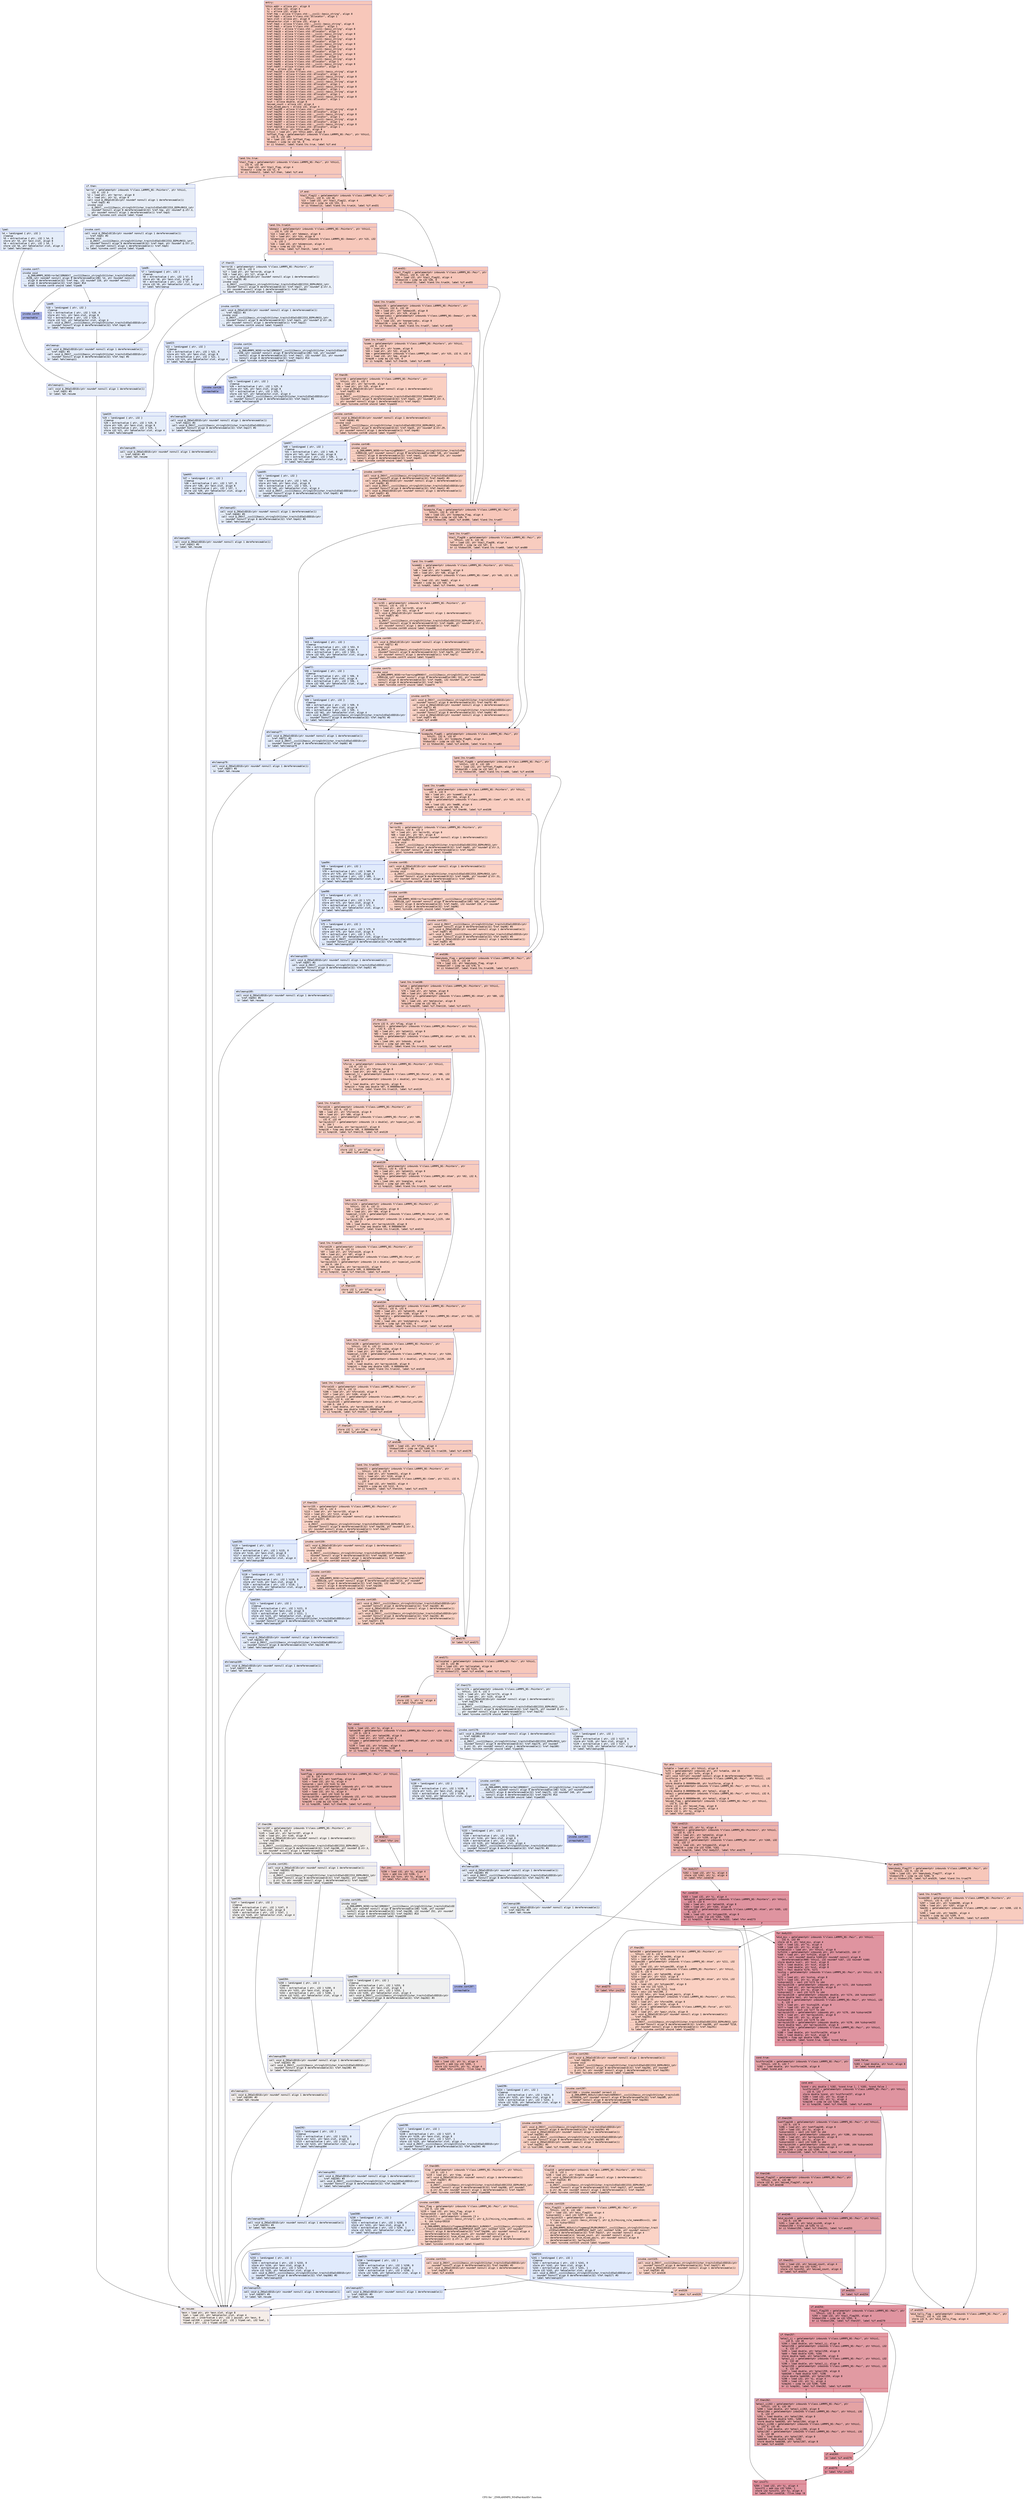 digraph "CFG for '_ZN9LAMMPS_NS4Pair4initEv' function" {
	label="CFG for '_ZN9LAMMPS_NS4Pair4initEv' function";

	Node0x55f5731d3180 [shape=record,color="#3d50c3ff", style=filled, fillcolor="#ec7f6370" fontname="Courier",label="{entry:\l|  %this.addr = alloca ptr, align 8\l  %i = alloca i32, align 4\l  %j = alloca i32, align 4\l  %ref.tmp = alloca %\"class.std::__cxx11::basic_string\", align 8\l  %ref.tmp3 = alloca %\"class.std::allocator\", align 1\l  %exn.slot = alloca ptr, align 8\l  %ehselector.slot = alloca i32, align 4\l  %ref.tmp4 = alloca %\"class.std::__cxx11::basic_string\", align 8\l  %ref.tmp5 = alloca %\"class.std::allocator\", align 1\l  %ref.tmp17 = alloca %\"class.std::__cxx11::basic_string\", align 8\l  %ref.tmp18 = alloca %\"class.std::allocator\", align 1\l  %ref.tmp21 = alloca %\"class.std::__cxx11::basic_string\", align 8\l  %ref.tmp22 = alloca %\"class.std::allocator\", align 1\l  %ref.tmp41 = alloca %\"class.std::__cxx11::basic_string\", align 8\l  %ref.tmp42 = alloca %\"class.std::allocator\", align 1\l  %ref.tmp45 = alloca %\"class.std::__cxx11::basic_string\", align 8\l  %ref.tmp46 = alloca %\"class.std::allocator\", align 1\l  %ref.tmp66 = alloca %\"class.std::__cxx11::basic_string\", align 8\l  %ref.tmp67 = alloca %\"class.std::allocator\", align 1\l  %ref.tmp70 = alloca %\"class.std::__cxx11::basic_string\", align 8\l  %ref.tmp71 = alloca %\"class.std::allocator\", align 1\l  %ref.tmp92 = alloca %\"class.std::__cxx11::basic_string\", align 8\l  %ref.tmp93 = alloca %\"class.std::allocator\", align 1\l  %ref.tmp96 = alloca %\"class.std::__cxx11::basic_string\", align 8\l  %ref.tmp97 = alloca %\"class.std::allocator\", align 1\l  %flag = alloca i32, align 4\l  %ref.tmp156 = alloca %\"class.std::__cxx11::basic_string\", align 8\l  %ref.tmp157 = alloca %\"class.std::allocator\", align 1\l  %ref.tmp160 = alloca %\"class.std::__cxx11::basic_string\", align 8\l  %ref.tmp161 = alloca %\"class.std::allocator\", align 1\l  %ref.tmp175 = alloca %\"class.std::__cxx11::basic_string\", align 8\l  %ref.tmp176 = alloca %\"class.std::allocator\", align 1\l  %ref.tmp179 = alloca %\"class.std::__cxx11::basic_string\", align 8\l  %ref.tmp180 = alloca %\"class.std::allocator\", align 1\l  %ref.tmp198 = alloca %\"class.std::__cxx11::basic_string\", align 8\l  %ref.tmp199 = alloca %\"class.std::allocator\", align 1\l  %ref.tmp202 = alloca %\"class.std::__cxx11::basic_string\", align 8\l  %ref.tmp203 = alloca %\"class.std::allocator\", align 1\l  %cut = alloca double, align 8\l  %mixed_count = alloca i32, align 4\l  %num_mixed_pairs = alloca i32, align 4\l  %ref.tmp289 = alloca %\"class.std::__cxx11::basic_string\", align 8\l  %ref.tmp291 = alloca %\"class.std::allocator\", align 1\l  %ref.tmp294 = alloca %\"class.std::__cxx11::basic_string\", align 8\l  %ref.tmp295 = alloca %\"class.std::allocator\", align 1\l  %ref.tmp306 = alloca %\"class.std::__cxx11::basic_string\", align 8\l  %ref.tmp307 = alloca %\"class.std::allocator\", align 1\l  %ref.tmp317 = alloca %\"class.std::__cxx11::basic_string\", align 8\l  %ref.tmp318 = alloca %\"class.std::allocator\", align 1\l  store ptr %this, ptr %this.addr, align 8\l  %this1 = load ptr, ptr %this.addr, align 8\l  %offset_flag = getelementptr inbounds %\"class.LAMMPS_NS::Pair\", ptr %this1,\l... i32 0, i32 105\l  %0 = load i32, ptr %offset_flag, align 8\l  %tobool = icmp ne i32 %0, 0\l  br i1 %tobool, label %land.lhs.true, label %if.end\l|{<s0>T|<s1>F}}"];
	Node0x55f5731d3180:s0 -> Node0x55f57319cd70[tooltip="entry -> land.lhs.true\nProbability 62.50%" ];
	Node0x55f5731d3180:s1 -> Node0x55f57319da90[tooltip="entry -> if.end\nProbability 37.50%" ];
	Node0x55f57319cd70 [shape=record,color="#3d50c3ff", style=filled, fillcolor="#ed836670" fontname="Courier",label="{land.lhs.true:\l|  %tail_flag = getelementptr inbounds %\"class.LAMMPS_NS::Pair\", ptr %this1,\l... i32 0, i32 36\l  %1 = load i32, ptr %tail_flag, align 4\l  %tobool2 = icmp ne i32 %1, 0\l  br i1 %tobool2, label %if.then, label %if.end\l|{<s0>T|<s1>F}}"];
	Node0x55f57319cd70:s0 -> Node0x55f57319ef20[tooltip="land.lhs.true -> if.then\nProbability 0.00%" ];
	Node0x55f57319cd70:s1 -> Node0x55f57319da90[tooltip="land.lhs.true -> if.end\nProbability 100.00%" ];
	Node0x55f57319ef20 [shape=record,color="#3d50c3ff", style=filled, fillcolor="#cbd8ee70" fontname="Courier",label="{if.then:\l|  %error = getelementptr inbounds %\"class.LAMMPS_NS::Pointers\", ptr %this1,\l... i32 0, i32 3\l  %2 = load ptr, ptr %error, align 8\l  %3 = load ptr, ptr %2, align 8\l  call void @_ZNSaIcEC1Ev(ptr noundef nonnull align 1 dereferenceable(1)\l... %ref.tmp3) #3\l  invoke void\l... @_ZNSt7__cxx1112basic_stringIcSt11char_traitsIcESaIcEEC2IS3_EEPKcRKS3_(ptr\l... noundef nonnull align 8 dereferenceable(32) %ref.tmp, ptr noundef @.str.3,\l... ptr noundef nonnull align 1 dereferenceable(1) %ref.tmp3)\l          to label %invoke.cont unwind label %lpad\l}"];
	Node0x55f57319ef20 -> Node0x55f5731d5f10[tooltip="if.then -> invoke.cont\nProbability 50.00%" ];
	Node0x55f57319ef20 -> Node0x55f5731d5f60[tooltip="if.then -> lpad\nProbability 50.00%" ];
	Node0x55f5731d5f10 [shape=record,color="#3d50c3ff", style=filled, fillcolor="#c5d6f270" fontname="Courier",label="{invoke.cont:\l|  call void @_ZNSaIcEC1Ev(ptr noundef nonnull align 1 dereferenceable(1)\l... %ref.tmp5) #3\l  invoke void\l... @_ZNSt7__cxx1112basic_stringIcSt11char_traitsIcESaIcEEC2IS3_EEPKcRKS3_(ptr\l... noundef nonnull align 8 dereferenceable(32) %ref.tmp4, ptr noundef @.str.27,\l... ptr noundef nonnull align 1 dereferenceable(1) %ref.tmp5)\l          to label %invoke.cont7 unwind label %lpad6\l}"];
	Node0x55f5731d5f10 -> Node0x55f5731d6280[tooltip="invoke.cont -> invoke.cont7\nProbability 50.00%" ];
	Node0x55f5731d5f10 -> Node0x55f5731d62d0[tooltip="invoke.cont -> lpad6\nProbability 50.00%" ];
	Node0x55f5731d6280 [shape=record,color="#3d50c3ff", style=filled, fillcolor="#bfd3f670" fontname="Courier",label="{invoke.cont7:\l|  invoke void\l... @_ZN9LAMMPS_NS5Error3allERKNSt7__cxx1112basic_stringIcSt11char_traitsIcESaIcEE\l...EiS8_(ptr noundef nonnull align 8 dereferenceable(196) %3, ptr noundef nonnull\l... align 8 dereferenceable(32) %ref.tmp, i32 noundef 220, ptr noundef nonnull\l... align 8 dereferenceable(32) %ref.tmp4) #14\l          to label %invoke.cont9 unwind label %lpad8\l}"];
	Node0x55f5731d6280 -> Node0x55f5731d6230[tooltip="invoke.cont7 -> invoke.cont9\nProbability 0.00%" ];
	Node0x55f5731d6280 -> Node0x55f5731d6530[tooltip="invoke.cont7 -> lpad8\nProbability 100.00%" ];
	Node0x55f5731d6230 [shape=record,color="#3d50c3ff", style=filled, fillcolor="#3d50c370" fontname="Courier",label="{invoke.cont9:\l|  unreachable\l}"];
	Node0x55f5731d5f60 [shape=record,color="#3d50c3ff", style=filled, fillcolor="#c5d6f270" fontname="Courier",label="{lpad:\l|  %4 = landingpad \{ ptr, i32 \}\l          cleanup\l  %5 = extractvalue \{ ptr, i32 \} %4, 0\l  store ptr %5, ptr %exn.slot, align 8\l  %6 = extractvalue \{ ptr, i32 \} %4, 1\l  store i32 %6, ptr %ehselector.slot, align 4\l  br label %ehcleanup11\l}"];
	Node0x55f5731d5f60 -> Node0x55f5731d6a30[tooltip="lpad -> ehcleanup11\nProbability 100.00%" ];
	Node0x55f5731d62d0 [shape=record,color="#3d50c3ff", style=filled, fillcolor="#bfd3f670" fontname="Courier",label="{lpad6:\l|  %7 = landingpad \{ ptr, i32 \}\l          cleanup\l  %8 = extractvalue \{ ptr, i32 \} %7, 0\l  store ptr %8, ptr %exn.slot, align 8\l  %9 = extractvalue \{ ptr, i32 \} %7, 1\l  store i32 %9, ptr %ehselector.slot, align 4\l  br label %ehcleanup\l}"];
	Node0x55f5731d62d0 -> Node0x55f5731d6d80[tooltip="lpad6 -> ehcleanup\nProbability 100.00%" ];
	Node0x55f5731d6530 [shape=record,color="#3d50c3ff", style=filled, fillcolor="#bfd3f670" fontname="Courier",label="{lpad8:\l|  %10 = landingpad \{ ptr, i32 \}\l          cleanup\l  %11 = extractvalue \{ ptr, i32 \} %10, 0\l  store ptr %11, ptr %exn.slot, align 8\l  %12 = extractvalue \{ ptr, i32 \} %10, 1\l  store i32 %12, ptr %ehselector.slot, align 4\l  call void @_ZNSt7__cxx1112basic_stringIcSt11char_traitsIcESaIcEED1Ev(ptr\l... noundef nonnull align 8 dereferenceable(32) %ref.tmp4) #3\l  br label %ehcleanup\l}"];
	Node0x55f5731d6530 -> Node0x55f5731d6d80[tooltip="lpad8 -> ehcleanup\nProbability 100.00%" ];
	Node0x55f5731d6d80 [shape=record,color="#3d50c3ff", style=filled, fillcolor="#c5d6f270" fontname="Courier",label="{ehcleanup:\l|  call void @_ZNSaIcED1Ev(ptr noundef nonnull align 1 dereferenceable(1)\l... %ref.tmp5) #3\l  call void @_ZNSt7__cxx1112basic_stringIcSt11char_traitsIcESaIcEED1Ev(ptr\l... noundef nonnull align 8 dereferenceable(32) %ref.tmp) #3\l  br label %ehcleanup11\l}"];
	Node0x55f5731d6d80 -> Node0x55f5731d6a30[tooltip="ehcleanup -> ehcleanup11\nProbability 100.00%" ];
	Node0x55f5731d6a30 [shape=record,color="#3d50c3ff", style=filled, fillcolor="#cbd8ee70" fontname="Courier",label="{ehcleanup11:\l|  call void @_ZNSaIcED1Ev(ptr noundef nonnull align 1 dereferenceable(1)\l... %ref.tmp3) #3\l  br label %eh.resume\l}"];
	Node0x55f5731d6a30 -> Node0x55f5731d7630[tooltip="ehcleanup11 -> eh.resume\nProbability 100.00%" ];
	Node0x55f57319da90 [shape=record,color="#3d50c3ff", style=filled, fillcolor="#ec7f6370" fontname="Courier",label="{if.end:\l|  %tail_flag12 = getelementptr inbounds %\"class.LAMMPS_NS::Pair\", ptr\l... %this1, i32 0, i32 36\l  %13 = load i32, ptr %tail_flag12, align 4\l  %tobool13 = icmp ne i32 %13, 0\l  br i1 %tobool13, label %land.lhs.true14, label %if.end31\l|{<s0>T|<s1>F}}"];
	Node0x55f57319da90:s0 -> Node0x55f5731d7920[tooltip="if.end -> land.lhs.true14\nProbability 62.50%" ];
	Node0x55f57319da90:s1 -> Node0x55f5731d79a0[tooltip="if.end -> if.end31\nProbability 37.50%" ];
	Node0x55f5731d7920 [shape=record,color="#3d50c3ff", style=filled, fillcolor="#ed836670" fontname="Courier",label="{land.lhs.true14:\l|  %domain = getelementptr inbounds %\"class.LAMMPS_NS::Pointers\", ptr %this1,\l... i32 0, i32 10\l  %14 = load ptr, ptr %domain, align 8\l  %15 = load ptr, ptr %14, align 8\l  %dimension = getelementptr inbounds %\"class.LAMMPS_NS::Domain\", ptr %15, i32\l... 0, i32 2\l  %16 = load i32, ptr %dimension, align 4\l  %cmp = icmp eq i32 %16, 2\l  br i1 %cmp, label %if.then15, label %if.end31\l|{<s0>T|<s1>F}}"];
	Node0x55f5731d7920:s0 -> Node0x55f5731d82c0[tooltip="land.lhs.true14 -> if.then15\nProbability 0.00%" ];
	Node0x55f5731d7920:s1 -> Node0x55f5731d79a0[tooltip="land.lhs.true14 -> if.end31\nProbability 100.00%" ];
	Node0x55f5731d82c0 [shape=record,color="#3d50c3ff", style=filled, fillcolor="#cbd8ee70" fontname="Courier",label="{if.then15:\l|  %error16 = getelementptr inbounds %\"class.LAMMPS_NS::Pointers\", ptr\l... %this1, i32 0, i32 3\l  %17 = load ptr, ptr %error16, align 8\l  %18 = load ptr, ptr %17, align 8\l  call void @_ZNSaIcEC1Ev(ptr noundef nonnull align 1 dereferenceable(1)\l... %ref.tmp18) #3\l  invoke void\l... @_ZNSt7__cxx1112basic_stringIcSt11char_traitsIcESaIcEEC2IS3_EEPKcRKS3_(ptr\l... noundef nonnull align 8 dereferenceable(32) %ref.tmp17, ptr noundef @.str.3,\l... ptr noundef nonnull align 1 dereferenceable(1) %ref.tmp18)\l          to label %invoke.cont20 unwind label %lpad19\l}"];
	Node0x55f5731d82c0 -> Node0x55f5731d8750[tooltip="if.then15 -> invoke.cont20\nProbability 50.00%" ];
	Node0x55f5731d82c0 -> Node0x55f5731d87d0[tooltip="if.then15 -> lpad19\nProbability 50.00%" ];
	Node0x55f5731d8750 [shape=record,color="#3d50c3ff", style=filled, fillcolor="#c5d6f270" fontname="Courier",label="{invoke.cont20:\l|  call void @_ZNSaIcEC1Ev(ptr noundef nonnull align 1 dereferenceable(1)\l... %ref.tmp22) #3\l  invoke void\l... @_ZNSt7__cxx1112basic_stringIcSt11char_traitsIcESaIcEEC2IS3_EEPKcRKS3_(ptr\l... noundef nonnull align 8 dereferenceable(32) %ref.tmp21, ptr noundef @.str.28,\l... ptr noundef nonnull align 1 dereferenceable(1) %ref.tmp22)\l          to label %invoke.cont24 unwind label %lpad23\l}"];
	Node0x55f5731d8750 -> Node0x55f5731d8af0[tooltip="invoke.cont20 -> invoke.cont24\nProbability 50.00%" ];
	Node0x55f5731d8750 -> Node0x55f5731d8b40[tooltip="invoke.cont20 -> lpad23\nProbability 50.00%" ];
	Node0x55f5731d8af0 [shape=record,color="#3d50c3ff", style=filled, fillcolor="#bfd3f670" fontname="Courier",label="{invoke.cont24:\l|  invoke void\l... @_ZN9LAMMPS_NS5Error3allERKNSt7__cxx1112basic_stringIcSt11char_traitsIcESaIcEE\l...EiS8_(ptr noundef nonnull align 8 dereferenceable(196) %18, ptr noundef\l... nonnull align 8 dereferenceable(32) %ref.tmp17, i32 noundef 222, ptr noundef\l... nonnull align 8 dereferenceable(32) %ref.tmp21) #14\l          to label %invoke.cont26 unwind label %lpad25\l}"];
	Node0x55f5731d8af0 -> Node0x55f5731d8aa0[tooltip="invoke.cont24 -> invoke.cont26\nProbability 0.00%" ];
	Node0x55f5731d8af0 -> Node0x55f5731d8e60[tooltip="invoke.cont24 -> lpad25\nProbability 100.00%" ];
	Node0x55f5731d8aa0 [shape=record,color="#3d50c3ff", style=filled, fillcolor="#3d50c370" fontname="Courier",label="{invoke.cont26:\l|  unreachable\l}"];
	Node0x55f5731d87d0 [shape=record,color="#3d50c3ff", style=filled, fillcolor="#c5d6f270" fontname="Courier",label="{lpad19:\l|  %19 = landingpad \{ ptr, i32 \}\l          cleanup\l  %20 = extractvalue \{ ptr, i32 \} %19, 0\l  store ptr %20, ptr %exn.slot, align 8\l  %21 = extractvalue \{ ptr, i32 \} %19, 1\l  store i32 %21, ptr %ehselector.slot, align 4\l  br label %ehcleanup30\l}"];
	Node0x55f5731d87d0 -> Node0x55f5731d9420[tooltip="lpad19 -> ehcleanup30\nProbability 100.00%" ];
	Node0x55f5731d8b40 [shape=record,color="#3d50c3ff", style=filled, fillcolor="#bfd3f670" fontname="Courier",label="{lpad23:\l|  %22 = landingpad \{ ptr, i32 \}\l          cleanup\l  %23 = extractvalue \{ ptr, i32 \} %22, 0\l  store ptr %23, ptr %exn.slot, align 8\l  %24 = extractvalue \{ ptr, i32 \} %22, 1\l  store i32 %24, ptr %ehselector.slot, align 4\l  br label %ehcleanup28\l}"];
	Node0x55f5731d8b40 -> Node0x55f5731d9770[tooltip="lpad23 -> ehcleanup28\nProbability 100.00%" ];
	Node0x55f5731d8e60 [shape=record,color="#3d50c3ff", style=filled, fillcolor="#bfd3f670" fontname="Courier",label="{lpad25:\l|  %25 = landingpad \{ ptr, i32 \}\l          cleanup\l  %26 = extractvalue \{ ptr, i32 \} %25, 0\l  store ptr %26, ptr %exn.slot, align 8\l  %27 = extractvalue \{ ptr, i32 \} %25, 1\l  store i32 %27, ptr %ehselector.slot, align 4\l  call void @_ZNSt7__cxx1112basic_stringIcSt11char_traitsIcESaIcEED1Ev(ptr\l... noundef nonnull align 8 dereferenceable(32) %ref.tmp21) #3\l  br label %ehcleanup28\l}"];
	Node0x55f5731d8e60 -> Node0x55f5731d9770[tooltip="lpad25 -> ehcleanup28\nProbability 100.00%" ];
	Node0x55f5731d9770 [shape=record,color="#3d50c3ff", style=filled, fillcolor="#c5d6f270" fontname="Courier",label="{ehcleanup28:\l|  call void @_ZNSaIcED1Ev(ptr noundef nonnull align 1 dereferenceable(1)\l... %ref.tmp22) #3\l  call void @_ZNSt7__cxx1112basic_stringIcSt11char_traitsIcESaIcEED1Ev(ptr\l... noundef nonnull align 8 dereferenceable(32) %ref.tmp17) #3\l  br label %ehcleanup30\l}"];
	Node0x55f5731d9770 -> Node0x55f5731d9420[tooltip="ehcleanup28 -> ehcleanup30\nProbability 100.00%" ];
	Node0x55f5731d9420 [shape=record,color="#3d50c3ff", style=filled, fillcolor="#cbd8ee70" fontname="Courier",label="{ehcleanup30:\l|  call void @_ZNSaIcED1Ev(ptr noundef nonnull align 1 dereferenceable(1)\l... %ref.tmp18) #3\l  br label %eh.resume\l}"];
	Node0x55f5731d9420 -> Node0x55f5731d7630[tooltip="ehcleanup30 -> eh.resume\nProbability 100.00%" ];
	Node0x55f5731d79a0 [shape=record,color="#3d50c3ff", style=filled, fillcolor="#ec7f6370" fontname="Courier",label="{if.end31:\l|  %tail_flag32 = getelementptr inbounds %\"class.LAMMPS_NS::Pair\", ptr\l... %this1, i32 0, i32 36\l  %28 = load i32, ptr %tail_flag32, align 4\l  %tobool33 = icmp ne i32 %28, 0\l  br i1 %tobool33, label %land.lhs.true34, label %if.end55\l|{<s0>T|<s1>F}}"];
	Node0x55f5731d79a0:s0 -> Node0x55f5731da290[tooltip="if.end31 -> land.lhs.true34\nProbability 62.50%" ];
	Node0x55f5731d79a0:s1 -> Node0x55f5731da310[tooltip="if.end31 -> if.end55\nProbability 37.50%" ];
	Node0x55f5731da290 [shape=record,color="#3d50c3ff", style=filled, fillcolor="#ed836670" fontname="Courier",label="{land.lhs.true34:\l|  %domain35 = getelementptr inbounds %\"class.LAMMPS_NS::Pointers\", ptr\l... %this1, i32 0, i32 10\l  %29 = load ptr, ptr %domain35, align 8\l  %30 = load ptr, ptr %29, align 8\l  %nonperiodic = getelementptr inbounds %\"class.LAMMPS_NS::Domain\", ptr %30,\l... i32 0, i32 3\l  %31 = load i32, ptr %nonperiodic, align 8\l  %tobool36 = icmp ne i32 %31, 0\l  br i1 %tobool36, label %land.lhs.true37, label %if.end55\l|{<s0>T|<s1>F}}"];
	Node0x55f5731da290:s0 -> Node0x55f5731da860[tooltip="land.lhs.true34 -> land.lhs.true37\nProbability 62.50%" ];
	Node0x55f5731da290:s1 -> Node0x55f5731da310[tooltip="land.lhs.true34 -> if.end55\nProbability 37.50%" ];
	Node0x55f5731da860 [shape=record,color="#3d50c3ff", style=filled, fillcolor="#f08b6e70" fontname="Courier",label="{land.lhs.true37:\l|  %comm = getelementptr inbounds %\"class.LAMMPS_NS::Pointers\", ptr %this1,\l... i32 0, i32 9\l  %32 = load ptr, ptr %comm, align 8\l  %33 = load ptr, ptr %32, align 8\l  %me = getelementptr inbounds %\"class.LAMMPS_NS::Comm\", ptr %33, i32 0, i32 4\l  %34 = load i32, ptr %me, align 4\l  %cmp38 = icmp eq i32 %34, 0\l  br i1 %cmp38, label %if.then39, label %if.end55\l|{<s0>T|<s1>F}}"];
	Node0x55f5731da860:s0 -> Node0x55f5731d51c0[tooltip="land.lhs.true37 -> if.then39\nProbability 37.50%" ];
	Node0x55f5731da860:s1 -> Node0x55f5731da310[tooltip="land.lhs.true37 -> if.end55\nProbability 62.50%" ];
	Node0x55f5731d51c0 [shape=record,color="#3d50c3ff", style=filled, fillcolor="#f3947570" fontname="Courier",label="{if.then39:\l|  %error40 = getelementptr inbounds %\"class.LAMMPS_NS::Pointers\", ptr\l... %this1, i32 0, i32 3\l  %35 = load ptr, ptr %error40, align 8\l  %36 = load ptr, ptr %35, align 8\l  call void @_ZNSaIcEC1Ev(ptr noundef nonnull align 1 dereferenceable(1)\l... %ref.tmp42) #3\l  invoke void\l... @_ZNSt7__cxx1112basic_stringIcSt11char_traitsIcESaIcEEC2IS3_EEPKcRKS3_(ptr\l... noundef nonnull align 8 dereferenceable(32) %ref.tmp41, ptr noundef @.str.3,\l... ptr noundef nonnull align 1 dereferenceable(1) %ref.tmp42)\l          to label %invoke.cont44 unwind label %lpad43\l}"];
	Node0x55f5731d51c0 -> Node0x55f5731d5620[tooltip="if.then39 -> invoke.cont44\nProbability 100.00%" ];
	Node0x55f5731d51c0 -> Node0x55f5731d56a0[tooltip="if.then39 -> lpad43\nProbability 0.00%" ];
	Node0x55f5731d5620 [shape=record,color="#3d50c3ff", style=filled, fillcolor="#f3947570" fontname="Courier",label="{invoke.cont44:\l|  call void @_ZNSaIcEC1Ev(ptr noundef nonnull align 1 dereferenceable(1)\l... %ref.tmp46) #3\l  invoke void\l... @_ZNSt7__cxx1112basic_stringIcSt11char_traitsIcESaIcEEC2IS3_EEPKcRKS3_(ptr\l... noundef nonnull align 8 dereferenceable(32) %ref.tmp45, ptr noundef @.str.29,\l... ptr noundef nonnull align 1 dereferenceable(1) %ref.tmp46)\l          to label %invoke.cont48 unwind label %lpad47\l}"];
	Node0x55f5731d5620 -> Node0x55f5731dbbc0[tooltip="invoke.cont44 -> invoke.cont48\nProbability 100.00%" ];
	Node0x55f5731d5620 -> Node0x55f5731dbc10[tooltip="invoke.cont44 -> lpad47\nProbability 0.00%" ];
	Node0x55f5731dbbc0 [shape=record,color="#3d50c3ff", style=filled, fillcolor="#f3947570" fontname="Courier",label="{invoke.cont48:\l|  invoke void\l... @_ZN9LAMMPS_NS5Error7warningERKNSt7__cxx1112basic_stringIcSt11char_traitsIcESa\l...IcEEEiS8_(ptr noundef nonnull align 8 dereferenceable(196) %36, ptr noundef\l... nonnull align 8 dereferenceable(32) %ref.tmp41, i32 noundef 224, ptr noundef\l... nonnull align 8 dereferenceable(32) %ref.tmp45)\l          to label %invoke.cont50 unwind label %lpad49\l}"];
	Node0x55f5731dbbc0 -> Node0x55f5731dbb70[tooltip="invoke.cont48 -> invoke.cont50\nProbability 100.00%" ];
	Node0x55f5731dbbc0 -> Node0x55f5731dbe80[tooltip="invoke.cont48 -> lpad49\nProbability 0.00%" ];
	Node0x55f5731dbb70 [shape=record,color="#3d50c3ff", style=filled, fillcolor="#f3947570" fontname="Courier",label="{invoke.cont50:\l|  call void @_ZNSt7__cxx1112basic_stringIcSt11char_traitsIcESaIcEED1Ev(ptr\l... noundef nonnull align 8 dereferenceable(32) %ref.tmp45) #3\l  call void @_ZNSaIcED1Ev(ptr noundef nonnull align 1 dereferenceable(1)\l... %ref.tmp46) #3\l  call void @_ZNSt7__cxx1112basic_stringIcSt11char_traitsIcESaIcEED1Ev(ptr\l... noundef nonnull align 8 dereferenceable(32) %ref.tmp41) #3\l  call void @_ZNSaIcED1Ev(ptr noundef nonnull align 1 dereferenceable(1)\l... %ref.tmp42) #3\l  br label %if.end55\l}"];
	Node0x55f5731dbb70 -> Node0x55f5731da310[tooltip="invoke.cont50 -> if.end55\nProbability 100.00%" ];
	Node0x55f5731d56a0 [shape=record,color="#3d50c3ff", style=filled, fillcolor="#bfd3f670" fontname="Courier",label="{lpad43:\l|  %37 = landingpad \{ ptr, i32 \}\l          cleanup\l  %38 = extractvalue \{ ptr, i32 \} %37, 0\l  store ptr %38, ptr %exn.slot, align 8\l  %39 = extractvalue \{ ptr, i32 \} %37, 1\l  store i32 %39, ptr %ehselector.slot, align 4\l  br label %ehcleanup54\l}"];
	Node0x55f5731d56a0 -> Node0x55f5731dc960[tooltip="lpad43 -> ehcleanup54\nProbability 100.00%" ];
	Node0x55f5731dbc10 [shape=record,color="#3d50c3ff", style=filled, fillcolor="#bfd3f670" fontname="Courier",label="{lpad47:\l|  %40 = landingpad \{ ptr, i32 \}\l          cleanup\l  %41 = extractvalue \{ ptr, i32 \} %40, 0\l  store ptr %41, ptr %exn.slot, align 8\l  %42 = extractvalue \{ ptr, i32 \} %40, 1\l  store i32 %42, ptr %ehselector.slot, align 4\l  br label %ehcleanup52\l}"];
	Node0x55f5731dbc10 -> Node0x55f5731dccd0[tooltip="lpad47 -> ehcleanup52\nProbability 100.00%" ];
	Node0x55f5731dbe80 [shape=record,color="#3d50c3ff", style=filled, fillcolor="#bfd3f670" fontname="Courier",label="{lpad49:\l|  %43 = landingpad \{ ptr, i32 \}\l          cleanup\l  %44 = extractvalue \{ ptr, i32 \} %43, 0\l  store ptr %44, ptr %exn.slot, align 8\l  %45 = extractvalue \{ ptr, i32 \} %43, 1\l  store i32 %45, ptr %ehselector.slot, align 4\l  call void @_ZNSt7__cxx1112basic_stringIcSt11char_traitsIcESaIcEED1Ev(ptr\l... noundef nonnull align 8 dereferenceable(32) %ref.tmp45) #3\l  br label %ehcleanup52\l}"];
	Node0x55f5731dbe80 -> Node0x55f5731dccd0[tooltip="lpad49 -> ehcleanup52\nProbability 100.00%" ];
	Node0x55f5731dccd0 [shape=record,color="#3d50c3ff", style=filled, fillcolor="#c5d6f270" fontname="Courier",label="{ehcleanup52:\l|  call void @_ZNSaIcED1Ev(ptr noundef nonnull align 1 dereferenceable(1)\l... %ref.tmp46) #3\l  call void @_ZNSt7__cxx1112basic_stringIcSt11char_traitsIcESaIcEED1Ev(ptr\l... noundef nonnull align 8 dereferenceable(32) %ref.tmp41) #3\l  br label %ehcleanup54\l}"];
	Node0x55f5731dccd0 -> Node0x55f5731dc960[tooltip="ehcleanup52 -> ehcleanup54\nProbability 100.00%" ];
	Node0x55f5731dc960 [shape=record,color="#3d50c3ff", style=filled, fillcolor="#c7d7f070" fontname="Courier",label="{ehcleanup54:\l|  call void @_ZNSaIcED1Ev(ptr noundef nonnull align 1 dereferenceable(1)\l... %ref.tmp42) #3\l  br label %eh.resume\l}"];
	Node0x55f5731dc960 -> Node0x55f5731d7630[tooltip="ehcleanup54 -> eh.resume\nProbability 100.00%" ];
	Node0x55f5731da310 [shape=record,color="#3d50c3ff", style=filled, fillcolor="#ec7f6370" fontname="Courier",label="{if.end55:\l|  %compute_flag = getelementptr inbounds %\"class.LAMMPS_NS::Pair\", ptr\l... %this1, i32 0, i32 87\l  %46 = load i32, ptr %compute_flag, align 4\l  %tobool56 = icmp ne i32 %46, 0\l  br i1 %tobool56, label %if.end80, label %land.lhs.true57\l|{<s0>T|<s1>F}}"];
	Node0x55f5731da310:s0 -> Node0x55f5731dd7f0[tooltip="if.end55 -> if.end80\nProbability 62.50%" ];
	Node0x55f5731da310:s1 -> Node0x55f5731dd870[tooltip="if.end55 -> land.lhs.true57\nProbability 37.50%" ];
	Node0x55f5731dd870 [shape=record,color="#3d50c3ff", style=filled, fillcolor="#f08b6e70" fontname="Courier",label="{land.lhs.true57:\l|  %tail_flag58 = getelementptr inbounds %\"class.LAMMPS_NS::Pair\", ptr\l... %this1, i32 0, i32 36\l  %47 = load i32, ptr %tail_flag58, align 4\l  %tobool59 = icmp ne i32 %47, 0\l  br i1 %tobool59, label %land.lhs.true60, label %if.end80\l|{<s0>T|<s1>F}}"];
	Node0x55f5731dd870:s0 -> Node0x55f5731de3e0[tooltip="land.lhs.true57 -> land.lhs.true60\nProbability 62.50%" ];
	Node0x55f5731dd870:s1 -> Node0x55f5731dd7f0[tooltip="land.lhs.true57 -> if.end80\nProbability 37.50%" ];
	Node0x55f5731de3e0 [shape=record,color="#3d50c3ff", style=filled, fillcolor="#f2907270" fontname="Courier",label="{land.lhs.true60:\l|  %comm61 = getelementptr inbounds %\"class.LAMMPS_NS::Pointers\", ptr %this1,\l... i32 0, i32 9\l  %48 = load ptr, ptr %comm61, align 8\l  %49 = load ptr, ptr %48, align 8\l  %me62 = getelementptr inbounds %\"class.LAMMPS_NS::Comm\", ptr %49, i32 0, i32\l... 4\l  %50 = load i32, ptr %me62, align 4\l  %cmp63 = icmp eq i32 %50, 0\l  br i1 %cmp63, label %if.then64, label %if.end80\l|{<s0>T|<s1>F}}"];
	Node0x55f5731de3e0:s0 -> Node0x55f5731de910[tooltip="land.lhs.true60 -> if.then64\nProbability 37.50%" ];
	Node0x55f5731de3e0:s1 -> Node0x55f5731dd7f0[tooltip="land.lhs.true60 -> if.end80\nProbability 62.50%" ];
	Node0x55f5731de910 [shape=record,color="#3d50c3ff", style=filled, fillcolor="#f59c7d70" fontname="Courier",label="{if.then64:\l|  %error65 = getelementptr inbounds %\"class.LAMMPS_NS::Pointers\", ptr\l... %this1, i32 0, i32 3\l  %51 = load ptr, ptr %error65, align 8\l  %52 = load ptr, ptr %51, align 8\l  call void @_ZNSaIcEC1Ev(ptr noundef nonnull align 1 dereferenceable(1)\l... %ref.tmp67) #3\l  invoke void\l... @_ZNSt7__cxx1112basic_stringIcSt11char_traitsIcESaIcEEC2IS3_EEPKcRKS3_(ptr\l... noundef nonnull align 8 dereferenceable(32) %ref.tmp66, ptr noundef @.str.3,\l... ptr noundef nonnull align 1 dereferenceable(1) %ref.tmp67)\l          to label %invoke.cont69 unwind label %lpad68\l}"];
	Node0x55f5731de910 -> Node0x55f5731ded70[tooltip="if.then64 -> invoke.cont69\nProbability 100.00%" ];
	Node0x55f5731de910 -> Node0x55f5731dedf0[tooltip="if.then64 -> lpad68\nProbability 0.00%" ];
	Node0x55f5731ded70 [shape=record,color="#3d50c3ff", style=filled, fillcolor="#f59c7d70" fontname="Courier",label="{invoke.cont69:\l|  call void @_ZNSaIcEC1Ev(ptr noundef nonnull align 1 dereferenceable(1)\l... %ref.tmp71) #3\l  invoke void\l... @_ZNSt7__cxx1112basic_stringIcSt11char_traitsIcESaIcEEC2IS3_EEPKcRKS3_(ptr\l... noundef nonnull align 8 dereferenceable(32) %ref.tmp70, ptr noundef @.str.30,\l... ptr noundef nonnull align 1 dereferenceable(1) %ref.tmp71)\l          to label %invoke.cont73 unwind label %lpad72\l}"];
	Node0x55f5731ded70 -> Node0x55f5731df110[tooltip="invoke.cont69 -> invoke.cont73\nProbability 100.00%" ];
	Node0x55f5731ded70 -> Node0x55f5731df160[tooltip="invoke.cont69 -> lpad72\nProbability 0.00%" ];
	Node0x55f5731df110 [shape=record,color="#3d50c3ff", style=filled, fillcolor="#f59c7d70" fontname="Courier",label="{invoke.cont73:\l|  invoke void\l... @_ZN9LAMMPS_NS5Error7warningERKNSt7__cxx1112basic_stringIcSt11char_traitsIcESa\l...IcEEEiS8_(ptr noundef nonnull align 8 dereferenceable(196) %52, ptr noundef\l... nonnull align 8 dereferenceable(32) %ref.tmp66, i32 noundef 226, ptr noundef\l... nonnull align 8 dereferenceable(32) %ref.tmp70)\l          to label %invoke.cont75 unwind label %lpad74\l}"];
	Node0x55f5731df110 -> Node0x55f5731df0c0[tooltip="invoke.cont73 -> invoke.cont75\nProbability 100.00%" ];
	Node0x55f5731df110 -> Node0x55f5731df480[tooltip="invoke.cont73 -> lpad74\nProbability 0.00%" ];
	Node0x55f5731df0c0 [shape=record,color="#3d50c3ff", style=filled, fillcolor="#f59c7d70" fontname="Courier",label="{invoke.cont75:\l|  call void @_ZNSt7__cxx1112basic_stringIcSt11char_traitsIcESaIcEED1Ev(ptr\l... noundef nonnull align 8 dereferenceable(32) %ref.tmp70) #3\l  call void @_ZNSaIcED1Ev(ptr noundef nonnull align 1 dereferenceable(1)\l... %ref.tmp71) #3\l  call void @_ZNSt7__cxx1112basic_stringIcSt11char_traitsIcESaIcEED1Ev(ptr\l... noundef nonnull align 8 dereferenceable(32) %ref.tmp66) #3\l  call void @_ZNSaIcED1Ev(ptr noundef nonnull align 1 dereferenceable(1)\l... %ref.tmp67) #3\l  br label %if.end80\l}"];
	Node0x55f5731df0c0 -> Node0x55f5731dd7f0[tooltip="invoke.cont75 -> if.end80\nProbability 100.00%" ];
	Node0x55f5731dedf0 [shape=record,color="#3d50c3ff", style=filled, fillcolor="#bbd1f870" fontname="Courier",label="{lpad68:\l|  %53 = landingpad \{ ptr, i32 \}\l          cleanup\l  %54 = extractvalue \{ ptr, i32 \} %53, 0\l  store ptr %54, ptr %exn.slot, align 8\l  %55 = extractvalue \{ ptr, i32 \} %53, 1\l  store i32 %55, ptr %ehselector.slot, align 4\l  br label %ehcleanup79\l}"];
	Node0x55f5731dedf0 -> Node0x55f5731dfe60[tooltip="lpad68 -> ehcleanup79\nProbability 100.00%" ];
	Node0x55f5731df160 [shape=record,color="#3d50c3ff", style=filled, fillcolor="#bbd1f870" fontname="Courier",label="{lpad72:\l|  %56 = landingpad \{ ptr, i32 \}\l          cleanup\l  %57 = extractvalue \{ ptr, i32 \} %56, 0\l  store ptr %57, ptr %exn.slot, align 8\l  %58 = extractvalue \{ ptr, i32 \} %56, 1\l  store i32 %58, ptr %ehselector.slot, align 4\l  br label %ehcleanup77\l}"];
	Node0x55f5731df160 -> Node0x55f5731e01d0[tooltip="lpad72 -> ehcleanup77\nProbability 100.00%" ];
	Node0x55f5731df480 [shape=record,color="#3d50c3ff", style=filled, fillcolor="#bbd1f870" fontname="Courier",label="{lpad74:\l|  %59 = landingpad \{ ptr, i32 \}\l          cleanup\l  %60 = extractvalue \{ ptr, i32 \} %59, 0\l  store ptr %60, ptr %exn.slot, align 8\l  %61 = extractvalue \{ ptr, i32 \} %59, 1\l  store i32 %61, ptr %ehselector.slot, align 4\l  call void @_ZNSt7__cxx1112basic_stringIcSt11char_traitsIcESaIcEED1Ev(ptr\l... noundef nonnull align 8 dereferenceable(32) %ref.tmp70) #3\l  br label %ehcleanup77\l}"];
	Node0x55f5731df480 -> Node0x55f5731e01d0[tooltip="lpad74 -> ehcleanup77\nProbability 100.00%" ];
	Node0x55f5731e01d0 [shape=record,color="#3d50c3ff", style=filled, fillcolor="#bfd3f670" fontname="Courier",label="{ehcleanup77:\l|  call void @_ZNSaIcED1Ev(ptr noundef nonnull align 1 dereferenceable(1)\l... %ref.tmp71) #3\l  call void @_ZNSt7__cxx1112basic_stringIcSt11char_traitsIcESaIcEED1Ev(ptr\l... noundef nonnull align 8 dereferenceable(32) %ref.tmp66) #3\l  br label %ehcleanup79\l}"];
	Node0x55f5731e01d0 -> Node0x55f5731dfe60[tooltip="ehcleanup77 -> ehcleanup79\nProbability 100.00%" ];
	Node0x55f5731dfe60 [shape=record,color="#3d50c3ff", style=filled, fillcolor="#c5d6f270" fontname="Courier",label="{ehcleanup79:\l|  call void @_ZNSaIcED1Ev(ptr noundef nonnull align 1 dereferenceable(1)\l... %ref.tmp67) #3\l  br label %eh.resume\l}"];
	Node0x55f5731dfe60 -> Node0x55f5731d7630[tooltip="ehcleanup79 -> eh.resume\nProbability 100.00%" ];
	Node0x55f5731dd7f0 [shape=record,color="#3d50c3ff", style=filled, fillcolor="#ec7f6370" fontname="Courier",label="{if.end80:\l|  %compute_flag81 = getelementptr inbounds %\"class.LAMMPS_NS::Pair\", ptr\l... %this1, i32 0, i32 87\l  %62 = load i32, ptr %compute_flag81, align 4\l  %tobool82 = icmp ne i32 %62, 0\l  br i1 %tobool82, label %if.end106, label %land.lhs.true83\l|{<s0>T|<s1>F}}"];
	Node0x55f5731dd7f0:s0 -> Node0x55f5731e0cf0[tooltip="if.end80 -> if.end106\nProbability 62.50%" ];
	Node0x55f5731dd7f0:s1 -> Node0x55f5731e0d70[tooltip="if.end80 -> land.lhs.true83\nProbability 37.50%" ];
	Node0x55f5731e0d70 [shape=record,color="#3d50c3ff", style=filled, fillcolor="#f08b6e70" fontname="Courier",label="{land.lhs.true83:\l|  %offset_flag84 = getelementptr inbounds %\"class.LAMMPS_NS::Pair\", ptr\l... %this1, i32 0, i32 105\l  %63 = load i32, ptr %offset_flag84, align 8\l  %tobool85 = icmp ne i32 %63, 0\l  br i1 %tobool85, label %land.lhs.true86, label %if.end106\l|{<s0>T|<s1>F}}"];
	Node0x55f5731e0d70:s0 -> Node0x55f5731e10d0[tooltip="land.lhs.true83 -> land.lhs.true86\nProbability 62.50%" ];
	Node0x55f5731e0d70:s1 -> Node0x55f5731e0cf0[tooltip="land.lhs.true83 -> if.end106\nProbability 37.50%" ];
	Node0x55f5731e10d0 [shape=record,color="#3d50c3ff", style=filled, fillcolor="#f2907270" fontname="Courier",label="{land.lhs.true86:\l|  %comm87 = getelementptr inbounds %\"class.LAMMPS_NS::Pointers\", ptr %this1,\l... i32 0, i32 9\l  %64 = load ptr, ptr %comm87, align 8\l  %65 = load ptr, ptr %64, align 8\l  %me88 = getelementptr inbounds %\"class.LAMMPS_NS::Comm\", ptr %65, i32 0, i32\l... 4\l  %66 = load i32, ptr %me88, align 4\l  %cmp89 = icmp eq i32 %66, 0\l  br i1 %cmp89, label %if.then90, label %if.end106\l|{<s0>T|<s1>F}}"];
	Node0x55f5731e10d0:s0 -> Node0x55f5731e1600[tooltip="land.lhs.true86 -> if.then90\nProbability 37.50%" ];
	Node0x55f5731e10d0:s1 -> Node0x55f5731e0cf0[tooltip="land.lhs.true86 -> if.end106\nProbability 62.50%" ];
	Node0x55f5731e1600 [shape=record,color="#3d50c3ff", style=filled, fillcolor="#f59c7d70" fontname="Courier",label="{if.then90:\l|  %error91 = getelementptr inbounds %\"class.LAMMPS_NS::Pointers\", ptr\l... %this1, i32 0, i32 3\l  %67 = load ptr, ptr %error91, align 8\l  %68 = load ptr, ptr %67, align 8\l  call void @_ZNSaIcEC1Ev(ptr noundef nonnull align 1 dereferenceable(1)\l... %ref.tmp93) #3\l  invoke void\l... @_ZNSt7__cxx1112basic_stringIcSt11char_traitsIcESaIcEEC2IS3_EEPKcRKS3_(ptr\l... noundef nonnull align 8 dereferenceable(32) %ref.tmp92, ptr noundef @.str.3,\l... ptr noundef nonnull align 1 dereferenceable(1) %ref.tmp93)\l          to label %invoke.cont95 unwind label %lpad94\l}"];
	Node0x55f5731e1600 -> Node0x55f5731e1a60[tooltip="if.then90 -> invoke.cont95\nProbability 100.00%" ];
	Node0x55f5731e1600 -> Node0x55f5731e1ae0[tooltip="if.then90 -> lpad94\nProbability 0.00%" ];
	Node0x55f5731e1a60 [shape=record,color="#3d50c3ff", style=filled, fillcolor="#f59c7d70" fontname="Courier",label="{invoke.cont95:\l|  call void @_ZNSaIcEC1Ev(ptr noundef nonnull align 1 dereferenceable(1)\l... %ref.tmp97) #3\l  invoke void\l... @_ZNSt7__cxx1112basic_stringIcSt11char_traitsIcESaIcEEC2IS3_EEPKcRKS3_(ptr\l... noundef nonnull align 8 dereferenceable(32) %ref.tmp96, ptr noundef @.str.31,\l... ptr noundef nonnull align 1 dereferenceable(1) %ref.tmp97)\l          to label %invoke.cont99 unwind label %lpad98\l}"];
	Node0x55f5731e1a60 -> Node0x55f5731e1e00[tooltip="invoke.cont95 -> invoke.cont99\nProbability 100.00%" ];
	Node0x55f5731e1a60 -> Node0x55f5731e1e50[tooltip="invoke.cont95 -> lpad98\nProbability 0.00%" ];
	Node0x55f5731e1e00 [shape=record,color="#3d50c3ff", style=filled, fillcolor="#f59c7d70" fontname="Courier",label="{invoke.cont99:\l|  invoke void\l... @_ZN9LAMMPS_NS5Error7warningERKNSt7__cxx1112basic_stringIcSt11char_traitsIcESa\l...IcEEEiS8_(ptr noundef nonnull align 8 dereferenceable(196) %68, ptr noundef\l... nonnull align 8 dereferenceable(32) %ref.tmp92, i32 noundef 228, ptr noundef\l... nonnull align 8 dereferenceable(32) %ref.tmp96)\l          to label %invoke.cont101 unwind label %lpad100\l}"];
	Node0x55f5731e1e00 -> Node0x55f5731e1db0[tooltip="invoke.cont99 -> invoke.cont101\nProbability 100.00%" ];
	Node0x55f5731e1e00 -> Node0x55f5731e2110[tooltip="invoke.cont99 -> lpad100\nProbability 0.00%" ];
	Node0x55f5731e1db0 [shape=record,color="#3d50c3ff", style=filled, fillcolor="#f59c7d70" fontname="Courier",label="{invoke.cont101:\l|  call void @_ZNSt7__cxx1112basic_stringIcSt11char_traitsIcESaIcEED1Ev(ptr\l... noundef nonnull align 8 dereferenceable(32) %ref.tmp96) #3\l  call void @_ZNSaIcED1Ev(ptr noundef nonnull align 1 dereferenceable(1)\l... %ref.tmp97) #3\l  call void @_ZNSt7__cxx1112basic_stringIcSt11char_traitsIcESaIcEED1Ev(ptr\l... noundef nonnull align 8 dereferenceable(32) %ref.tmp92) #3\l  call void @_ZNSaIcED1Ev(ptr noundef nonnull align 1 dereferenceable(1)\l... %ref.tmp93) #3\l  br label %if.end106\l}"];
	Node0x55f5731e1db0 -> Node0x55f5731e0cf0[tooltip="invoke.cont101 -> if.end106\nProbability 100.00%" ];
	Node0x55f5731e1ae0 [shape=record,color="#3d50c3ff", style=filled, fillcolor="#bbd1f870" fontname="Courier",label="{lpad94:\l|  %69 = landingpad \{ ptr, i32 \}\l          cleanup\l  %70 = extractvalue \{ ptr, i32 \} %69, 0\l  store ptr %70, ptr %exn.slot, align 8\l  %71 = extractvalue \{ ptr, i32 \} %69, 1\l  store i32 %71, ptr %ehselector.slot, align 4\l  br label %ehcleanup105\l}"];
	Node0x55f5731e1ae0 -> Node0x55f5731e2af0[tooltip="lpad94 -> ehcleanup105\nProbability 100.00%" ];
	Node0x55f5731e1e50 [shape=record,color="#3d50c3ff", style=filled, fillcolor="#bbd1f870" fontname="Courier",label="{lpad98:\l|  %72 = landingpad \{ ptr, i32 \}\l          cleanup\l  %73 = extractvalue \{ ptr, i32 \} %72, 0\l  store ptr %73, ptr %exn.slot, align 8\l  %74 = extractvalue \{ ptr, i32 \} %72, 1\l  store i32 %74, ptr %ehselector.slot, align 4\l  br label %ehcleanup103\l}"];
	Node0x55f5731e1e50 -> Node0x55f5731e2e60[tooltip="lpad98 -> ehcleanup103\nProbability 100.00%" ];
	Node0x55f5731e2110 [shape=record,color="#3d50c3ff", style=filled, fillcolor="#bbd1f870" fontname="Courier",label="{lpad100:\l|  %75 = landingpad \{ ptr, i32 \}\l          cleanup\l  %76 = extractvalue \{ ptr, i32 \} %75, 0\l  store ptr %76, ptr %exn.slot, align 8\l  %77 = extractvalue \{ ptr, i32 \} %75, 1\l  store i32 %77, ptr %ehselector.slot, align 4\l  call void @_ZNSt7__cxx1112basic_stringIcSt11char_traitsIcESaIcEED1Ev(ptr\l... noundef nonnull align 8 dereferenceable(32) %ref.tmp96) #3\l  br label %ehcleanup103\l}"];
	Node0x55f5731e2110 -> Node0x55f5731e2e60[tooltip="lpad100 -> ehcleanup103\nProbability 100.00%" ];
	Node0x55f5731e2e60 [shape=record,color="#3d50c3ff", style=filled, fillcolor="#bfd3f670" fontname="Courier",label="{ehcleanup103:\l|  call void @_ZNSaIcED1Ev(ptr noundef nonnull align 1 dereferenceable(1)\l... %ref.tmp97) #3\l  call void @_ZNSt7__cxx1112basic_stringIcSt11char_traitsIcESaIcEED1Ev(ptr\l... noundef nonnull align 8 dereferenceable(32) %ref.tmp92) #3\l  br label %ehcleanup105\l}"];
	Node0x55f5731e2e60 -> Node0x55f5731e2af0[tooltip="ehcleanup103 -> ehcleanup105\nProbability 100.00%" ];
	Node0x55f5731e2af0 [shape=record,color="#3d50c3ff", style=filled, fillcolor="#c5d6f270" fontname="Courier",label="{ehcleanup105:\l|  call void @_ZNSaIcED1Ev(ptr noundef nonnull align 1 dereferenceable(1)\l... %ref.tmp93) #3\l  br label %eh.resume\l}"];
	Node0x55f5731e2af0 -> Node0x55f5731d7630[tooltip="ehcleanup105 -> eh.resume\nProbability 100.00%" ];
	Node0x55f5731e0cf0 [shape=record,color="#3d50c3ff", style=filled, fillcolor="#ec7f6370" fontname="Courier",label="{if.end106:\l|  %manybody_flag = getelementptr inbounds %\"class.LAMMPS_NS::Pair\", ptr\l... %this1, i32 0, i32 19\l  %78 = load i32, ptr %manybody_flag, align 4\l  %tobool107 = icmp ne i32 %78, 0\l  br i1 %tobool107, label %land.lhs.true108, label %if.end171\l|{<s0>T|<s1>F}}"];
	Node0x55f5731e0cf0:s0 -> Node0x55f5731e39b0[tooltip="if.end106 -> land.lhs.true108\nProbability 62.50%" ];
	Node0x55f5731e0cf0:s1 -> Node0x55f5731e3a30[tooltip="if.end106 -> if.end171\nProbability 37.50%" ];
	Node0x55f5731e39b0 [shape=record,color="#3d50c3ff", style=filled, fillcolor="#ed836670" fontname="Courier",label="{land.lhs.true108:\l|  %atom = getelementptr inbounds %\"class.LAMMPS_NS::Pointers\", ptr %this1,\l... i32 0, i32 6\l  %79 = load ptr, ptr %atom, align 8\l  %80 = load ptr, ptr %79, align 8\l  %molecular = getelementptr inbounds %\"class.LAMMPS_NS::Atom\", ptr %80, i32\l... 0, i32 8\l  %81 = load i32, ptr %molecular, align 8\l  %cmp109 = icmp ne i32 %81, 0\l  br i1 %cmp109, label %if.then110, label %if.end171\l|{<s0>T|<s1>F}}"];
	Node0x55f5731e39b0:s0 -> Node0x55f5731e3f40[tooltip="land.lhs.true108 -> if.then110\nProbability 62.50%" ];
	Node0x55f5731e39b0:s1 -> Node0x55f5731e3a30[tooltip="land.lhs.true108 -> if.end171\nProbability 37.50%" ];
	Node0x55f5731e3f40 [shape=record,color="#3d50c3ff", style=filled, fillcolor="#f08b6e70" fontname="Courier",label="{if.then110:\l|  store i32 0, ptr %flag, align 4\l  %atom111 = getelementptr inbounds %\"class.LAMMPS_NS::Pointers\", ptr %this1,\l... i32 0, i32 6\l  %82 = load ptr, ptr %atom111, align 8\l  %83 = load ptr, ptr %82, align 8\l  %nbonds = getelementptr inbounds %\"class.LAMMPS_NS::Atom\", ptr %83, i32 0,\l... i32 13\l  %84 = load i64, ptr %nbonds, align 8\l  %cmp112 = icmp sgt i64 %84, 0\l  br i1 %cmp112, label %land.lhs.true113, label %if.end120\l|{<s0>T|<s1>F}}"];
	Node0x55f5731e3f40:s0 -> Node0x55f5731e4500[tooltip="if.then110 -> land.lhs.true113\nProbability 62.50%" ];
	Node0x55f5731e3f40:s1 -> Node0x55f5731e45a0[tooltip="if.then110 -> if.end120\nProbability 37.50%" ];
	Node0x55f5731e4500 [shape=record,color="#3d50c3ff", style=filled, fillcolor="#f2907270" fontname="Courier",label="{land.lhs.true113:\l|  %force = getelementptr inbounds %\"class.LAMMPS_NS::Pointers\", ptr %this1,\l... i32 0, i32 11\l  %85 = load ptr, ptr %force, align 8\l  %86 = load ptr, ptr %85, align 8\l  %special_lj = getelementptr inbounds %\"class.LAMMPS_NS::Force\", ptr %86, i32\l... 0, i32 43\l  %arrayidx = getelementptr inbounds [4 x double], ptr %special_lj, i64 0, i64\l... 1\l  %87 = load double, ptr %arrayidx, align 8\l  %cmp114 = fcmp oeq double %87, 0.000000e+00\l  br i1 %cmp114, label %land.lhs.true115, label %if.end120\l|{<s0>T|<s1>F}}"];
	Node0x55f5731e4500:s0 -> Node0x55f5731e4c00[tooltip="land.lhs.true113 -> land.lhs.true115\nProbability 62.50%" ];
	Node0x55f5731e4500:s1 -> Node0x55f5731e45a0[tooltip="land.lhs.true113 -> if.end120\nProbability 37.50%" ];
	Node0x55f5731e4c00 [shape=record,color="#3d50c3ff", style=filled, fillcolor="#f3947570" fontname="Courier",label="{land.lhs.true115:\l|  %force116 = getelementptr inbounds %\"class.LAMMPS_NS::Pointers\", ptr\l... %this1, i32 0, i32 11\l  %88 = load ptr, ptr %force116, align 8\l  %89 = load ptr, ptr %88, align 8\l  %special_coul = getelementptr inbounds %\"class.LAMMPS_NS::Force\", ptr %89,\l... i32 0, i32 44\l  %arrayidx117 = getelementptr inbounds [4 x double], ptr %special_coul, i64\l... 0, i64 1\l  %90 = load double, ptr %arrayidx117, align 8\l  %cmp118 = fcmp oeq double %90, 0.000000e+00\l  br i1 %cmp118, label %if.then119, label %if.end120\l|{<s0>T|<s1>F}}"];
	Node0x55f5731e4c00:s0 -> Node0x55f5731e5230[tooltip="land.lhs.true115 -> if.then119\nProbability 62.50%" ];
	Node0x55f5731e4c00:s1 -> Node0x55f5731e45a0[tooltip="land.lhs.true115 -> if.end120\nProbability 37.50%" ];
	Node0x55f5731e5230 [shape=record,color="#3d50c3ff", style=filled, fillcolor="#f4987a70" fontname="Courier",label="{if.then119:\l|  store i32 1, ptr %flag, align 4\l  br label %if.end120\l}"];
	Node0x55f5731e5230 -> Node0x55f5731e45a0[tooltip="if.then119 -> if.end120\nProbability 100.00%" ];
	Node0x55f5731e45a0 [shape=record,color="#3d50c3ff", style=filled, fillcolor="#f08b6e70" fontname="Courier",label="{if.end120:\l|  %atom121 = getelementptr inbounds %\"class.LAMMPS_NS::Pointers\", ptr\l... %this1, i32 0, i32 6\l  %91 = load ptr, ptr %atom121, align 8\l  %92 = load ptr, ptr %91, align 8\l  %nangles = getelementptr inbounds %\"class.LAMMPS_NS::Atom\", ptr %92, i32 0,\l... i32 14\l  %93 = load i64, ptr %nangles, align 8\l  %cmp122 = icmp sgt i64 %93, 0\l  br i1 %cmp122, label %land.lhs.true123, label %if.end134\l|{<s0>T|<s1>F}}"];
	Node0x55f5731e45a0:s0 -> Node0x55f5731e5860[tooltip="if.end120 -> land.lhs.true123\nProbability 62.50%" ];
	Node0x55f5731e45a0:s1 -> Node0x55f5731e5900[tooltip="if.end120 -> if.end134\nProbability 37.50%" ];
	Node0x55f5731e5860 [shape=record,color="#3d50c3ff", style=filled, fillcolor="#f2907270" fontname="Courier",label="{land.lhs.true123:\l|  %force124 = getelementptr inbounds %\"class.LAMMPS_NS::Pointers\", ptr\l... %this1, i32 0, i32 11\l  %94 = load ptr, ptr %force124, align 8\l  %95 = load ptr, ptr %94, align 8\l  %special_lj125 = getelementptr inbounds %\"class.LAMMPS_NS::Force\", ptr %95,\l... i32 0, i32 43\l  %arrayidx126 = getelementptr inbounds [4 x double], ptr %special_lj125, i64\l... 0, i64 2\l  %96 = load double, ptr %arrayidx126, align 8\l  %cmp127 = fcmp oeq double %96, 0.000000e+00\l  br i1 %cmp127, label %land.lhs.true128, label %if.end134\l|{<s0>T|<s1>F}}"];
	Node0x55f5731e5860:s0 -> Node0x55f5731dde30[tooltip="land.lhs.true123 -> land.lhs.true128\nProbability 62.50%" ];
	Node0x55f5731e5860:s1 -> Node0x55f5731e5900[tooltip="land.lhs.true123 -> if.end134\nProbability 37.50%" ];
	Node0x55f5731dde30 [shape=record,color="#3d50c3ff", style=filled, fillcolor="#f3947570" fontname="Courier",label="{land.lhs.true128:\l|  %force129 = getelementptr inbounds %\"class.LAMMPS_NS::Pointers\", ptr\l... %this1, i32 0, i32 11\l  %97 = load ptr, ptr %force129, align 8\l  %98 = load ptr, ptr %97, align 8\l  %special_coul130 = getelementptr inbounds %\"class.LAMMPS_NS::Force\", ptr\l... %98, i32 0, i32 44\l  %arrayidx131 = getelementptr inbounds [4 x double], ptr %special_coul130,\l... i64 0, i64 2\l  %99 = load double, ptr %arrayidx131, align 8\l  %cmp132 = fcmp oeq double %99, 0.000000e+00\l  br i1 %cmp132, label %if.then133, label %if.end134\l|{<s0>T|<s1>F}}"];
	Node0x55f5731dde30:s0 -> Node0x55f5731e6d40[tooltip="land.lhs.true128 -> if.then133\nProbability 62.50%" ];
	Node0x55f5731dde30:s1 -> Node0x55f5731e5900[tooltip="land.lhs.true128 -> if.end134\nProbability 37.50%" ];
	Node0x55f5731e6d40 [shape=record,color="#3d50c3ff", style=filled, fillcolor="#f4987a70" fontname="Courier",label="{if.then133:\l|  store i32 1, ptr %flag, align 4\l  br label %if.end134\l}"];
	Node0x55f5731e6d40 -> Node0x55f5731e5900[tooltip="if.then133 -> if.end134\nProbability 100.00%" ];
	Node0x55f5731e5900 [shape=record,color="#3d50c3ff", style=filled, fillcolor="#f08b6e70" fontname="Courier",label="{if.end134:\l|  %atom135 = getelementptr inbounds %\"class.LAMMPS_NS::Pointers\", ptr\l... %this1, i32 0, i32 6\l  %100 = load ptr, ptr %atom135, align 8\l  %101 = load ptr, ptr %100, align 8\l  %ndihedrals = getelementptr inbounds %\"class.LAMMPS_NS::Atom\", ptr %101, i32\l... 0, i32 15\l  %102 = load i64, ptr %ndihedrals, align 8\l  %cmp136 = icmp sgt i64 %102, 0\l  br i1 %cmp136, label %land.lhs.true137, label %if.end148\l|{<s0>T|<s1>F}}"];
	Node0x55f5731e5900:s0 -> Node0x55f5731e7380[tooltip="if.end134 -> land.lhs.true137\nProbability 62.50%" ];
	Node0x55f5731e5900:s1 -> Node0x55f5731e7420[tooltip="if.end134 -> if.end148\nProbability 37.50%" ];
	Node0x55f5731e7380 [shape=record,color="#3d50c3ff", style=filled, fillcolor="#f2907270" fontname="Courier",label="{land.lhs.true137:\l|  %force138 = getelementptr inbounds %\"class.LAMMPS_NS::Pointers\", ptr\l... %this1, i32 0, i32 11\l  %103 = load ptr, ptr %force138, align 8\l  %104 = load ptr, ptr %103, align 8\l  %special_lj139 = getelementptr inbounds %\"class.LAMMPS_NS::Force\", ptr %104,\l... i32 0, i32 43\l  %arrayidx140 = getelementptr inbounds [4 x double], ptr %special_lj139, i64\l... 0, i64 3\l  %105 = load double, ptr %arrayidx140, align 8\l  %cmp141 = fcmp oeq double %105, 0.000000e+00\l  br i1 %cmp141, label %land.lhs.true142, label %if.end148\l|{<s0>T|<s1>F}}"];
	Node0x55f5731e7380:s0 -> Node0x55f5731daed0[tooltip="land.lhs.true137 -> land.lhs.true142\nProbability 62.50%" ];
	Node0x55f5731e7380:s1 -> Node0x55f5731e7420[tooltip="land.lhs.true137 -> if.end148\nProbability 37.50%" ];
	Node0x55f5731daed0 [shape=record,color="#3d50c3ff", style=filled, fillcolor="#f3947570" fontname="Courier",label="{land.lhs.true142:\l|  %force143 = getelementptr inbounds %\"class.LAMMPS_NS::Pointers\", ptr\l... %this1, i32 0, i32 11\l  %106 = load ptr, ptr %force143, align 8\l  %107 = load ptr, ptr %106, align 8\l  %special_coul144 = getelementptr inbounds %\"class.LAMMPS_NS::Force\", ptr\l... %107, i32 0, i32 44\l  %arrayidx145 = getelementptr inbounds [4 x double], ptr %special_coul144,\l... i64 0, i64 3\l  %108 = load double, ptr %arrayidx145, align 8\l  %cmp146 = fcmp oeq double %108, 0.000000e+00\l  br i1 %cmp146, label %if.then147, label %if.end148\l|{<s0>T|<s1>F}}"];
	Node0x55f5731daed0:s0 -> Node0x55f5731db4d0[tooltip="land.lhs.true142 -> if.then147\nProbability 62.50%" ];
	Node0x55f5731daed0:s1 -> Node0x55f5731e7420[tooltip="land.lhs.true142 -> if.end148\nProbability 37.50%" ];
	Node0x55f5731db4d0 [shape=record,color="#3d50c3ff", style=filled, fillcolor="#f4987a70" fontname="Courier",label="{if.then147:\l|  store i32 1, ptr %flag, align 4\l  br label %if.end148\l}"];
	Node0x55f5731db4d0 -> Node0x55f5731e7420[tooltip="if.then147 -> if.end148\nProbability 100.00%" ];
	Node0x55f5731e7420 [shape=record,color="#3d50c3ff", style=filled, fillcolor="#f08b6e70" fontname="Courier",label="{if.end148:\l|  %109 = load i32, ptr %flag, align 4\l  %tobool149 = icmp ne i32 %109, 0\l  br i1 %tobool149, label %land.lhs.true150, label %if.end170\l|{<s0>T|<s1>F}}"];
	Node0x55f5731e7420:s0 -> Node0x55f5731db850[tooltip="if.end148 -> land.lhs.true150\nProbability 62.50%" ];
	Node0x55f5731e7420:s1 -> Node0x55f5731db8f0[tooltip="if.end148 -> if.end170\nProbability 37.50%" ];
	Node0x55f5731db850 [shape=record,color="#3d50c3ff", style=filled, fillcolor="#f2907270" fontname="Courier",label="{land.lhs.true150:\l|  %comm151 = getelementptr inbounds %\"class.LAMMPS_NS::Pointers\", ptr\l... %this1, i32 0, i32 9\l  %110 = load ptr, ptr %comm151, align 8\l  %111 = load ptr, ptr %110, align 8\l  %me152 = getelementptr inbounds %\"class.LAMMPS_NS::Comm\", ptr %111, i32 0,\l... i32 4\l  %112 = load i32, ptr %me152, align 4\l  %cmp153 = icmp eq i32 %112, 0\l  br i1 %cmp153, label %if.then154, label %if.end170\l|{<s0>T|<s1>F}}"];
	Node0x55f5731db850:s0 -> Node0x55f5731e95c0[tooltip="land.lhs.true150 -> if.then154\nProbability 37.50%" ];
	Node0x55f5731db850:s1 -> Node0x55f5731db8f0[tooltip="land.lhs.true150 -> if.end170\nProbability 62.50%" ];
	Node0x55f5731e95c0 [shape=record,color="#3d50c3ff", style=filled, fillcolor="#f59c7d70" fontname="Courier",label="{if.then154:\l|  %error155 = getelementptr inbounds %\"class.LAMMPS_NS::Pointers\", ptr\l... %this1, i32 0, i32 3\l  %113 = load ptr, ptr %error155, align 8\l  %114 = load ptr, ptr %113, align 8\l  call void @_ZNSaIcEC1Ev(ptr noundef nonnull align 1 dereferenceable(1)\l... %ref.tmp157) #3\l  invoke void\l... @_ZNSt7__cxx1112basic_stringIcSt11char_traitsIcESaIcEEC2IS3_EEPKcRKS3_(ptr\l... noundef nonnull align 8 dereferenceable(32) %ref.tmp156, ptr noundef @.str.3,\l... ptr noundef nonnull align 1 dereferenceable(1) %ref.tmp157)\l          to label %invoke.cont159 unwind label %lpad158\l}"];
	Node0x55f5731e95c0 -> Node0x55f5731e9a30[tooltip="if.then154 -> invoke.cont159\nProbability 100.00%" ];
	Node0x55f5731e95c0 -> Node0x55f5731e9ab0[tooltip="if.then154 -> lpad158\nProbability 0.00%" ];
	Node0x55f5731e9a30 [shape=record,color="#3d50c3ff", style=filled, fillcolor="#f59c7d70" fontname="Courier",label="{invoke.cont159:\l|  call void @_ZNSaIcEC1Ev(ptr noundef nonnull align 1 dereferenceable(1)\l... %ref.tmp161) #3\l  invoke void\l... @_ZNSt7__cxx1112basic_stringIcSt11char_traitsIcESaIcEEC2IS3_EEPKcRKS3_(ptr\l... noundef nonnull align 8 dereferenceable(32) %ref.tmp160, ptr noundef\l... @.str.32, ptr noundef nonnull align 1 dereferenceable(1) %ref.tmp161)\l          to label %invoke.cont163 unwind label %lpad162\l}"];
	Node0x55f5731e9a30 -> Node0x55f5731e9dd0[tooltip="invoke.cont159 -> invoke.cont163\nProbability 100.00%" ];
	Node0x55f5731e9a30 -> Node0x55f5731e9e20[tooltip="invoke.cont159 -> lpad162\nProbability 0.00%" ];
	Node0x55f5731e9dd0 [shape=record,color="#3d50c3ff", style=filled, fillcolor="#f59c7d70" fontname="Courier",label="{invoke.cont163:\l|  invoke void\l... @_ZN9LAMMPS_NS5Error7warningERKNSt7__cxx1112basic_stringIcSt11char_traitsIcESa\l...IcEEEiS8_(ptr noundef nonnull align 8 dereferenceable(196) %114, ptr noundef\l... nonnull align 8 dereferenceable(32) %ref.tmp156, i32 noundef 242, ptr noundef\l... nonnull align 8 dereferenceable(32) %ref.tmp160)\l          to label %invoke.cont165 unwind label %lpad164\l}"];
	Node0x55f5731e9dd0 -> Node0x55f5731e9d80[tooltip="invoke.cont163 -> invoke.cont165\nProbability 100.00%" ];
	Node0x55f5731e9dd0 -> Node0x55f5731ea140[tooltip="invoke.cont163 -> lpad164\nProbability 0.00%" ];
	Node0x55f5731e9d80 [shape=record,color="#3d50c3ff", style=filled, fillcolor="#f59c7d70" fontname="Courier",label="{invoke.cont165:\l|  call void @_ZNSt7__cxx1112basic_stringIcSt11char_traitsIcESaIcEED1Ev(ptr\l... noundef nonnull align 8 dereferenceable(32) %ref.tmp160) #3\l  call void @_ZNSaIcED1Ev(ptr noundef nonnull align 1 dereferenceable(1)\l... %ref.tmp161) #3\l  call void @_ZNSt7__cxx1112basic_stringIcSt11char_traitsIcESaIcEED1Ev(ptr\l... noundef nonnull align 8 dereferenceable(32) %ref.tmp156) #3\l  call void @_ZNSaIcED1Ev(ptr noundef nonnull align 1 dereferenceable(1)\l... %ref.tmp157) #3\l  br label %if.end170\l}"];
	Node0x55f5731e9d80 -> Node0x55f5731db8f0[tooltip="invoke.cont165 -> if.end170\nProbability 100.00%" ];
	Node0x55f5731e9ab0 [shape=record,color="#3d50c3ff", style=filled, fillcolor="#bbd1f870" fontname="Courier",label="{lpad158:\l|  %115 = landingpad \{ ptr, i32 \}\l          cleanup\l  %116 = extractvalue \{ ptr, i32 \} %115, 0\l  store ptr %116, ptr %exn.slot, align 8\l  %117 = extractvalue \{ ptr, i32 \} %115, 1\l  store i32 %117, ptr %ehselector.slot, align 4\l  br label %ehcleanup169\l}"];
	Node0x55f5731e9ab0 -> Node0x55f5731eab20[tooltip="lpad158 -> ehcleanup169\nProbability 100.00%" ];
	Node0x55f5731e9e20 [shape=record,color="#3d50c3ff", style=filled, fillcolor="#bbd1f870" fontname="Courier",label="{lpad162:\l|  %118 = landingpad \{ ptr, i32 \}\l          cleanup\l  %119 = extractvalue \{ ptr, i32 \} %118, 0\l  store ptr %119, ptr %exn.slot, align 8\l  %120 = extractvalue \{ ptr, i32 \} %118, 1\l  store i32 %120, ptr %ehselector.slot, align 4\l  br label %ehcleanup167\l}"];
	Node0x55f5731e9e20 -> Node0x55f5731eae90[tooltip="lpad162 -> ehcleanup167\nProbability 100.00%" ];
	Node0x55f5731ea140 [shape=record,color="#3d50c3ff", style=filled, fillcolor="#bbd1f870" fontname="Courier",label="{lpad164:\l|  %121 = landingpad \{ ptr, i32 \}\l          cleanup\l  %122 = extractvalue \{ ptr, i32 \} %121, 0\l  store ptr %122, ptr %exn.slot, align 8\l  %123 = extractvalue \{ ptr, i32 \} %121, 1\l  store i32 %123, ptr %ehselector.slot, align 4\l  call void @_ZNSt7__cxx1112basic_stringIcSt11char_traitsIcESaIcEED1Ev(ptr\l... noundef nonnull align 8 dereferenceable(32) %ref.tmp160) #3\l  br label %ehcleanup167\l}"];
	Node0x55f5731ea140 -> Node0x55f5731eae90[tooltip="lpad164 -> ehcleanup167\nProbability 100.00%" ];
	Node0x55f5731eae90 [shape=record,color="#3d50c3ff", style=filled, fillcolor="#c1d4f470" fontname="Courier",label="{ehcleanup167:\l|  call void @_ZNSaIcED1Ev(ptr noundef nonnull align 1 dereferenceable(1)\l... %ref.tmp161) #3\l  call void @_ZNSt7__cxx1112basic_stringIcSt11char_traitsIcESaIcEED1Ev(ptr\l... noundef nonnull align 8 dereferenceable(32) %ref.tmp156) #3\l  br label %ehcleanup169\l}"];
	Node0x55f5731eae90 -> Node0x55f5731eab20[tooltip="ehcleanup167 -> ehcleanup169\nProbability 100.00%" ];
	Node0x55f5731eab20 [shape=record,color="#3d50c3ff", style=filled, fillcolor="#c5d6f270" fontname="Courier",label="{ehcleanup169:\l|  call void @_ZNSaIcED1Ev(ptr noundef nonnull align 1 dereferenceable(1)\l... %ref.tmp157) #3\l  br label %eh.resume\l}"];
	Node0x55f5731eab20 -> Node0x55f5731d7630[tooltip="ehcleanup169 -> eh.resume\nProbability 100.00%" ];
	Node0x55f5731db8f0 [shape=record,color="#3d50c3ff", style=filled, fillcolor="#f08b6e70" fontname="Courier",label="{if.end170:\l|  br label %if.end171\l}"];
	Node0x55f5731db8f0 -> Node0x55f5731e3a30[tooltip="if.end170 -> if.end171\nProbability 100.00%" ];
	Node0x55f5731e3a30 [shape=record,color="#3d50c3ff", style=filled, fillcolor="#ec7f6370" fontname="Courier",label="{if.end171:\l|  %allocated = getelementptr inbounds %\"class.LAMMPS_NS::Pair\", ptr %this1,\l... i32 0, i32 86\l  %124 = load i32, ptr %allocated, align 8\l  %tobool172 = icmp ne i32 %124, 0\l  br i1 %tobool172, label %if.end189, label %if.then173\l|{<s0>T|<s1>F}}"];
	Node0x55f5731e3a30:s0 -> Node0x55f5731eba20[tooltip="if.end171 -> if.end189\nProbability 100.00%" ];
	Node0x55f5731e3a30:s1 -> Node0x55f5731ebaa0[tooltip="if.end171 -> if.then173\nProbability 0.00%" ];
	Node0x55f5731ebaa0 [shape=record,color="#3d50c3ff", style=filled, fillcolor="#cedaeb70" fontname="Courier",label="{if.then173:\l|  %error174 = getelementptr inbounds %\"class.LAMMPS_NS::Pointers\", ptr\l... %this1, i32 0, i32 3\l  %125 = load ptr, ptr %error174, align 8\l  %126 = load ptr, ptr %125, align 8\l  call void @_ZNSaIcEC1Ev(ptr noundef nonnull align 1 dereferenceable(1)\l... %ref.tmp176) #3\l  invoke void\l... @_ZNSt7__cxx1112basic_stringIcSt11char_traitsIcESaIcEEC2IS3_EEPKcRKS3_(ptr\l... noundef nonnull align 8 dereferenceable(32) %ref.tmp175, ptr noundef @.str.3,\l... ptr noundef nonnull align 1 dereferenceable(1) %ref.tmp176)\l          to label %invoke.cont178 unwind label %lpad177\l}"];
	Node0x55f5731ebaa0 -> Node0x55f5731ebf20[tooltip="if.then173 -> invoke.cont178\nProbability 50.00%" ];
	Node0x55f5731ebaa0 -> Node0x55f5731ebfa0[tooltip="if.then173 -> lpad177\nProbability 50.00%" ];
	Node0x55f5731ebf20 [shape=record,color="#3d50c3ff", style=filled, fillcolor="#c7d7f070" fontname="Courier",label="{invoke.cont178:\l|  call void @_ZNSaIcEC1Ev(ptr noundef nonnull align 1 dereferenceable(1)\l... %ref.tmp180) #3\l  invoke void\l... @_ZNSt7__cxx1112basic_stringIcSt11char_traitsIcESaIcEEC2IS3_EEPKcRKS3_(ptr\l... noundef nonnull align 8 dereferenceable(32) %ref.tmp179, ptr noundef\l... @.str.33, ptr noundef nonnull align 1 dereferenceable(1) %ref.tmp180)\l          to label %invoke.cont182 unwind label %lpad181\l}"];
	Node0x55f5731ebf20 -> Node0x55f5731ec2c0[tooltip="invoke.cont178 -> invoke.cont182\nProbability 50.00%" ];
	Node0x55f5731ebf20 -> Node0x55f5731ec310[tooltip="invoke.cont178 -> lpad181\nProbability 50.00%" ];
	Node0x55f5731ec2c0 [shape=record,color="#3d50c3ff", style=filled, fillcolor="#c1d4f470" fontname="Courier",label="{invoke.cont182:\l|  invoke void\l... @_ZN9LAMMPS_NS5Error3allERKNSt7__cxx1112basic_stringIcSt11char_traitsIcESaIcEE\l...EiS8_(ptr noundef nonnull align 8 dereferenceable(196) %126, ptr noundef\l... nonnull align 8 dereferenceable(32) %ref.tmp175, i32 noundef 249, ptr noundef\l... nonnull align 8 dereferenceable(32) %ref.tmp179) #14\l          to label %invoke.cont184 unwind label %lpad183\l}"];
	Node0x55f5731ec2c0 -> Node0x55f5731ec270[tooltip="invoke.cont182 -> invoke.cont184\nProbability 0.00%" ];
	Node0x55f5731ec2c0 -> Node0x55f5731ec570[tooltip="invoke.cont182 -> lpad183\nProbability 100.00%" ];
	Node0x55f5731ec270 [shape=record,color="#3d50c3ff", style=filled, fillcolor="#3d50c370" fontname="Courier",label="{invoke.cont184:\l|  unreachable\l}"];
	Node0x55f5731ebfa0 [shape=record,color="#3d50c3ff", style=filled, fillcolor="#c7d7f070" fontname="Courier",label="{lpad177:\l|  %127 = landingpad \{ ptr, i32 \}\l          cleanup\l  %128 = extractvalue \{ ptr, i32 \} %127, 0\l  store ptr %128, ptr %exn.slot, align 8\l  %129 = extractvalue \{ ptr, i32 \} %127, 1\l  store i32 %129, ptr %ehselector.slot, align 4\l  br label %ehcleanup188\l}"];
	Node0x55f5731ebfa0 -> Node0x55f5731ecb30[tooltip="lpad177 -> ehcleanup188\nProbability 100.00%" ];
	Node0x55f5731ec310 [shape=record,color="#3d50c3ff", style=filled, fillcolor="#c1d4f470" fontname="Courier",label="{lpad181:\l|  %130 = landingpad \{ ptr, i32 \}\l          cleanup\l  %131 = extractvalue \{ ptr, i32 \} %130, 0\l  store ptr %131, ptr %exn.slot, align 8\l  %132 = extractvalue \{ ptr, i32 \} %130, 1\l  store i32 %132, ptr %ehselector.slot, align 4\l  br label %ehcleanup186\l}"];
	Node0x55f5731ec310 -> Node0x55f5731ece80[tooltip="lpad181 -> ehcleanup186\nProbability 100.00%" ];
	Node0x55f5731ec570 [shape=record,color="#3d50c3ff", style=filled, fillcolor="#c1d4f470" fontname="Courier",label="{lpad183:\l|  %133 = landingpad \{ ptr, i32 \}\l          cleanup\l  %134 = extractvalue \{ ptr, i32 \} %133, 0\l  store ptr %134, ptr %exn.slot, align 8\l  %135 = extractvalue \{ ptr, i32 \} %133, 1\l  store i32 %135, ptr %ehselector.slot, align 4\l  call void @_ZNSt7__cxx1112basic_stringIcSt11char_traitsIcESaIcEED1Ev(ptr\l... noundef nonnull align 8 dereferenceable(32) %ref.tmp179) #3\l  br label %ehcleanup186\l}"];
	Node0x55f5731ec570 -> Node0x55f5731ece80[tooltip="lpad183 -> ehcleanup186\nProbability 100.00%" ];
	Node0x55f5731ece80 [shape=record,color="#3d50c3ff", style=filled, fillcolor="#c7d7f070" fontname="Courier",label="{ehcleanup186:\l|  call void @_ZNSaIcED1Ev(ptr noundef nonnull align 1 dereferenceable(1)\l... %ref.tmp180) #3\l  call void @_ZNSt7__cxx1112basic_stringIcSt11char_traitsIcESaIcEED1Ev(ptr\l... noundef nonnull align 8 dereferenceable(32) %ref.tmp175) #3\l  br label %ehcleanup188\l}"];
	Node0x55f5731ece80 -> Node0x55f5731ecb30[tooltip="ehcleanup186 -> ehcleanup188\nProbability 100.00%" ];
	Node0x55f5731ecb30 [shape=record,color="#3d50c3ff", style=filled, fillcolor="#cedaeb70" fontname="Courier",label="{ehcleanup188:\l|  call void @_ZNSaIcED1Ev(ptr noundef nonnull align 1 dereferenceable(1)\l... %ref.tmp176) #3\l  br label %eh.resume\l}"];
	Node0x55f5731ecb30 -> Node0x55f5731d7630[tooltip="ehcleanup188 -> eh.resume\nProbability 100.00%" ];
	Node0x55f5731eba20 [shape=record,color="#3d50c3ff", style=filled, fillcolor="#ec7f6370" fontname="Courier",label="{if.end189:\l|  store i32 1, ptr %i, align 4\l  br label %for.cond\l}"];
	Node0x55f5731eba20 -> Node0x55f5731ed840[tooltip="if.end189 -> for.cond\nProbability 100.00%" ];
	Node0x55f5731ed840 [shape=record,color="#3d50c3ff", style=filled, fillcolor="#d6524470" fontname="Courier",label="{for.cond:\l|  %136 = load i32, ptr %i, align 4\l  %atom190 = getelementptr inbounds %\"class.LAMMPS_NS::Pointers\", ptr %this1,\l... i32 0, i32 6\l  %137 = load ptr, ptr %atom190, align 8\l  %138 = load ptr, ptr %137, align 8\l  %ntypes = getelementptr inbounds %\"class.LAMMPS_NS::Atom\", ptr %138, i32 0,\l... i32 17\l  %139 = load i32, ptr %ntypes, align 8\l  %cmp191 = icmp sle i32 %136, %139\l  br i1 %cmp191, label %for.body, label %for.end\l|{<s0>T|<s1>F}}"];
	Node0x55f5731ed840:s0 -> Node0x55f5731edd50[tooltip="for.cond -> for.body\nProbability 96.88%" ];
	Node0x55f5731ed840:s1 -> Node0x55f5731eddd0[tooltip="for.cond -> for.end\nProbability 3.12%" ];
	Node0x55f5731edd50 [shape=record,color="#3d50c3ff", style=filled, fillcolor="#d6524470" fontname="Courier",label="{for.body:\l|  %setflag = getelementptr inbounds %\"class.LAMMPS_NS::Pair\", ptr %this1,\l... i32 0, i32 9\l  %140 = load ptr, ptr %setflag, align 8\l  %141 = load i32, ptr %i, align 4\l  %idxprom = sext i32 %141 to i64\l  %arrayidx192 = getelementptr inbounds ptr, ptr %140, i64 %idxprom\l  %142 = load ptr, ptr %arrayidx192, align 8\l  %143 = load i32, ptr %i, align 4\l  %idxprom193 = sext i32 %143 to i64\l  %arrayidx194 = getelementptr inbounds i32, ptr %142, i64 %idxprom193\l  %144 = load i32, ptr %arrayidx194, align 4\l  %cmp195 = icmp eq i32 %144, 0\l  br i1 %cmp195, label %if.then196, label %if.end212\l|{<s0>T|<s1>F}}"];
	Node0x55f5731edd50:s0 -> Node0x55f5731ee5d0[tooltip="for.body -> if.then196\nProbability 0.00%" ];
	Node0x55f5731edd50:s1 -> Node0x55f5731ee650[tooltip="for.body -> if.end212\nProbability 100.00%" ];
	Node0x55f5731ee5d0 [shape=record,color="#3d50c3ff", style=filled, fillcolor="#e5d8d170" fontname="Courier",label="{if.then196:\l|  %error197 = getelementptr inbounds %\"class.LAMMPS_NS::Pointers\", ptr\l... %this1, i32 0, i32 3\l  %145 = load ptr, ptr %error197, align 8\l  %146 = load ptr, ptr %145, align 8\l  call void @_ZNSaIcEC1Ev(ptr noundef nonnull align 1 dereferenceable(1)\l... %ref.tmp199) #3\l  invoke void\l... @_ZNSt7__cxx1112basic_stringIcSt11char_traitsIcESaIcEEC2IS3_EEPKcRKS3_(ptr\l... noundef nonnull align 8 dereferenceable(32) %ref.tmp198, ptr noundef @.str.3,\l... ptr noundef nonnull align 1 dereferenceable(1) %ref.tmp199)\l          to label %invoke.cont201 unwind label %lpad200\l}"];
	Node0x55f5731ee5d0 -> Node0x55f5731eeaf0[tooltip="if.then196 -> invoke.cont201\nProbability 50.00%" ];
	Node0x55f5731ee5d0 -> Node0x55f5731eeb70[tooltip="if.then196 -> lpad200\nProbability 50.00%" ];
	Node0x55f5731eeaf0 [shape=record,color="#3d50c3ff", style=filled, fillcolor="#e0dbd870" fontname="Courier",label="{invoke.cont201:\l|  call void @_ZNSaIcEC1Ev(ptr noundef nonnull align 1 dereferenceable(1)\l... %ref.tmp203) #3\l  invoke void\l... @_ZNSt7__cxx1112basic_stringIcSt11char_traitsIcESaIcEEC2IS3_EEPKcRKS3_(ptr\l... noundef nonnull align 8 dereferenceable(32) %ref.tmp202, ptr noundef\l... @.str.33, ptr noundef nonnull align 1 dereferenceable(1) %ref.tmp203)\l          to label %invoke.cont205 unwind label %lpad204\l}"];
	Node0x55f5731eeaf0 -> Node0x55f5731eee90[tooltip="invoke.cont201 -> invoke.cont205\nProbability 50.00%" ];
	Node0x55f5731eeaf0 -> Node0x55f5731eeee0[tooltip="invoke.cont201 -> lpad204\nProbability 50.00%" ];
	Node0x55f5731eee90 [shape=record,color="#3d50c3ff", style=filled, fillcolor="#dbdcde70" fontname="Courier",label="{invoke.cont205:\l|  invoke void\l... @_ZN9LAMMPS_NS5Error3allERKNSt7__cxx1112basic_stringIcSt11char_traitsIcESaIcEE\l...EiS8_(ptr noundef nonnull align 8 dereferenceable(196) %146, ptr noundef\l... nonnull align 8 dereferenceable(32) %ref.tmp198, i32 noundef 252, ptr noundef\l... nonnull align 8 dereferenceable(32) %ref.tmp202) #14\l          to label %invoke.cont207 unwind label %lpad206\l}"];
	Node0x55f5731eee90 -> Node0x55f5731eee40[tooltip="invoke.cont205 -> invoke.cont207\nProbability 0.00%" ];
	Node0x55f5731eee90 -> Node0x55f5731ef200[tooltip="invoke.cont205 -> lpad206\nProbability 100.00%" ];
	Node0x55f5731eee40 [shape=record,color="#3d50c3ff", style=filled, fillcolor="#3d50c370" fontname="Courier",label="{invoke.cont207:\l|  unreachable\l}"];
	Node0x55f5731eeb70 [shape=record,color="#3d50c3ff", style=filled, fillcolor="#e0dbd870" fontname="Courier",label="{lpad200:\l|  %147 = landingpad \{ ptr, i32 \}\l          cleanup\l  %148 = extractvalue \{ ptr, i32 \} %147, 0\l  store ptr %148, ptr %exn.slot, align 8\l  %149 = extractvalue \{ ptr, i32 \} %147, 1\l  store i32 %149, ptr %ehselector.slot, align 4\l  br label %ehcleanup211\l}"];
	Node0x55f5731eeb70 -> Node0x55f5731ef7c0[tooltip="lpad200 -> ehcleanup211\nProbability 100.00%" ];
	Node0x55f5731eeee0 [shape=record,color="#3d50c3ff", style=filled, fillcolor="#dbdcde70" fontname="Courier",label="{lpad204:\l|  %150 = landingpad \{ ptr, i32 \}\l          cleanup\l  %151 = extractvalue \{ ptr, i32 \} %150, 0\l  store ptr %151, ptr %exn.slot, align 8\l  %152 = extractvalue \{ ptr, i32 \} %150, 1\l  store i32 %152, ptr %ehselector.slot, align 4\l  br label %ehcleanup209\l}"];
	Node0x55f5731eeee0 -> Node0x55f5731efb10[tooltip="lpad204 -> ehcleanup209\nProbability 100.00%" ];
	Node0x55f5731ef200 [shape=record,color="#3d50c3ff", style=filled, fillcolor="#dbdcde70" fontname="Courier",label="{lpad206:\l|  %153 = landingpad \{ ptr, i32 \}\l          cleanup\l  %154 = extractvalue \{ ptr, i32 \} %153, 0\l  store ptr %154, ptr %exn.slot, align 8\l  %155 = extractvalue \{ ptr, i32 \} %153, 1\l  store i32 %155, ptr %ehselector.slot, align 4\l  call void @_ZNSt7__cxx1112basic_stringIcSt11char_traitsIcESaIcEED1Ev(ptr\l... noundef nonnull align 8 dereferenceable(32) %ref.tmp202) #3\l  br label %ehcleanup209\l}"];
	Node0x55f5731ef200 -> Node0x55f5731efb10[tooltip="lpad206 -> ehcleanup209\nProbability 100.00%" ];
	Node0x55f5731efb10 [shape=record,color="#3d50c3ff", style=filled, fillcolor="#e0dbd870" fontname="Courier",label="{ehcleanup209:\l|  call void @_ZNSaIcED1Ev(ptr noundef nonnull align 1 dereferenceable(1)\l... %ref.tmp203) #3\l  call void @_ZNSt7__cxx1112basic_stringIcSt11char_traitsIcESaIcEED1Ev(ptr\l... noundef nonnull align 8 dereferenceable(32) %ref.tmp198) #3\l  br label %ehcleanup211\l}"];
	Node0x55f5731efb10 -> Node0x55f5731ef7c0[tooltip="ehcleanup209 -> ehcleanup211\nProbability 100.00%" ];
	Node0x55f5731ef7c0 [shape=record,color="#3d50c3ff", style=filled, fillcolor="#e5d8d170" fontname="Courier",label="{ehcleanup211:\l|  call void @_ZNSaIcED1Ev(ptr noundef nonnull align 1 dereferenceable(1)\l... %ref.tmp199) #3\l  br label %eh.resume\l}"];
	Node0x55f5731ef7c0 -> Node0x55f5731d7630[tooltip="ehcleanup211 -> eh.resume\nProbability 100.00%" ];
	Node0x55f5731ee650 [shape=record,color="#3d50c3ff", style=filled, fillcolor="#d6524470" fontname="Courier",label="{if.end212:\l|  br label %for.inc\l}"];
	Node0x55f5731ee650 -> Node0x55f5731f0430[tooltip="if.end212 -> for.inc\nProbability 100.00%" ];
	Node0x55f5731f0430 [shape=record,color="#3d50c3ff", style=filled, fillcolor="#d6524470" fontname="Courier",label="{for.inc:\l|  %156 = load i32, ptr %i, align 4\l  %inc = add nsw i32 %156, 1\l  store i32 %inc, ptr %i, align 4\l  br label %for.cond, !llvm.loop !6\l}"];
	Node0x55f5731f0430 -> Node0x55f5731ed840[tooltip="for.inc -> for.cond\nProbability 100.00%" ];
	Node0x55f5731eddd0 [shape=record,color="#3d50c3ff", style=filled, fillcolor="#ec7f6370" fontname="Courier",label="{for.end:\l|  %vtable = load ptr, ptr %this1, align 8\l  %vfn = getelementptr inbounds ptr, ptr %vtable, i64 15\l  %157 = load ptr, ptr %vfn, align 8\l  call void %157(ptr noundef nonnull align 8 dereferenceable(908) %this1)\l  %cutforce = getelementptr inbounds %\"class.LAMMPS_NS::Pair\", ptr %this1, i32\l... 0, i32 7\l  store double 0.000000e+00, ptr %cutforce, align 8\l  %ptail = getelementptr inbounds %\"class.LAMMPS_NS::Pair\", ptr %this1, i32 0,\l... i32 38\l  store double 0.000000e+00, ptr %ptail, align 8\l  %etail = getelementptr inbounds %\"class.LAMMPS_NS::Pair\", ptr %this1, i32 0,\l... i32 37\l  store double 0.000000e+00, ptr %etail, align 8\l  %mixed_flag = getelementptr inbounds %\"class.LAMMPS_NS::Pair\", ptr %this1,\l... i32 0, i32 88\l  store i32 1, ptr %mixed_flag, align 8\l  store i32 0, ptr %mixed_count, align 4\l  store i32 1, ptr %i, align 4\l  br label %for.cond213\l}"];
	Node0x55f5731eddd0 -> Node0x55f5731f11f0[tooltip="for.end -> for.cond213\nProbability 100.00%" ];
	Node0x55f5731f11f0 [shape=record,color="#3d50c3ff", style=filled, fillcolor="#d6524470" fontname="Courier",label="{for.cond213:\l|  %158 = load i32, ptr %i, align 4\l  %atom214 = getelementptr inbounds %\"class.LAMMPS_NS::Pointers\", ptr %this1,\l... i32 0, i32 6\l  %159 = load ptr, ptr %atom214, align 8\l  %160 = load ptr, ptr %159, align 8\l  %ntypes215 = getelementptr inbounds %\"class.LAMMPS_NS::Atom\", ptr %160, i32\l... 0, i32 17\l  %161 = load i32, ptr %ntypes215, align 8\l  %cmp216 = icmp sle i32 %158, %161\l  br i1 %cmp216, label %for.body217, label %for.end276\l|{<s0>T|<s1>F}}"];
	Node0x55f5731f11f0:s0 -> Node0x55f5731f1760[tooltip="for.cond213 -> for.body217\nProbability 96.88%" ];
	Node0x55f5731f11f0:s1 -> Node0x55f5731f17e0[tooltip="for.cond213 -> for.end276\nProbability 3.12%" ];
	Node0x55f5731f1760 [shape=record,color="#3d50c3ff", style=filled, fillcolor="#d6524470" fontname="Courier",label="{for.body217:\l|  %162 = load i32, ptr %i, align 4\l  store i32 %162, ptr %j, align 4\l  br label %for.cond218\l}"];
	Node0x55f5731f1760 -> Node0x55f5731f1a30[tooltip="for.body217 -> for.cond218\nProbability 100.00%" ];
	Node0x55f5731f1a30 [shape=record,color="#b70d28ff", style=filled, fillcolor="#b70d2870" fontname="Courier",label="{for.cond218:\l|  %163 = load i32, ptr %j, align 4\l  %atom219 = getelementptr inbounds %\"class.LAMMPS_NS::Pointers\", ptr %this1,\l... i32 0, i32 6\l  %164 = load ptr, ptr %atom219, align 8\l  %165 = load ptr, ptr %164, align 8\l  %ntypes220 = getelementptr inbounds %\"class.LAMMPS_NS::Atom\", ptr %165, i32\l... 0, i32 17\l  %166 = load i32, ptr %ntypes220, align 8\l  %cmp221 = icmp sle i32 %163, %166\l  br i1 %cmp221, label %for.body222, label %for.end273\l|{<s0>T|<s1>F}}"];
	Node0x55f5731f1a30:s0 -> Node0x55f5731f1fa0[tooltip="for.cond218 -> for.body222\nProbability 96.88%" ];
	Node0x55f5731f1a30:s1 -> Node0x55f5731f2020[tooltip="for.cond218 -> for.end273\nProbability 3.12%" ];
	Node0x55f5731f1fa0 [shape=record,color="#b70d28ff", style=filled, fillcolor="#b70d2870" fontname="Courier",label="{for.body222:\l|  %did_mix = getelementptr inbounds %\"class.LAMMPS_NS::Pair\", ptr %this1,\l... i32 0, i32 89\l  store i8 0, ptr %did_mix, align 4\l  %167 = load i32, ptr %i, align 4\l  %168 = load i32, ptr %j, align 4\l  %vtable223 = load ptr, ptr %this1, align 8\l  %vfn224 = getelementptr inbounds ptr, ptr %vtable223, i64 17\l  %169 = load ptr, ptr %vfn224, align 8\l  %call = call noundef double %169(ptr noundef nonnull align 8\l... dereferenceable(908) %this1, i32 noundef %167, i32 noundef %168)\l  store double %call, ptr %cut, align 8\l  %170 = load double, ptr %cut, align 8\l  %171 = load double, ptr %cut, align 8\l  %mul = fmul double %170, %171\l  %cutsq = getelementptr inbounds %\"class.LAMMPS_NS::Pair\", ptr %this1, i32 0,\l... i32 8\l  %172 = load ptr, ptr %cutsq, align 8\l  %173 = load i32, ptr %j, align 4\l  %idxprom225 = sext i32 %173 to i64\l  %arrayidx226 = getelementptr inbounds ptr, ptr %172, i64 %idxprom225\l  %174 = load ptr, ptr %arrayidx226, align 8\l  %175 = load i32, ptr %i, align 4\l  %idxprom227 = sext i32 %175 to i64\l  %arrayidx228 = getelementptr inbounds double, ptr %174, i64 %idxprom227\l  store double %mul, ptr %arrayidx228, align 8\l  %cutsq229 = getelementptr inbounds %\"class.LAMMPS_NS::Pair\", ptr %this1, i32\l... 0, i32 8\l  %176 = load ptr, ptr %cutsq229, align 8\l  %177 = load i32, ptr %i, align 4\l  %idxprom230 = sext i32 %177 to i64\l  %arrayidx231 = getelementptr inbounds ptr, ptr %176, i64 %idxprom230\l  %178 = load ptr, ptr %arrayidx231, align 8\l  %179 = load i32, ptr %j, align 4\l  %idxprom232 = sext i32 %179 to i64\l  %arrayidx233 = getelementptr inbounds double, ptr %178, i64 %idxprom232\l  store double %mul, ptr %arrayidx233, align 8\l  %cutforce234 = getelementptr inbounds %\"class.LAMMPS_NS::Pair\", ptr %this1,\l... i32 0, i32 7\l  %180 = load double, ptr %cutforce234, align 8\l  %181 = load double, ptr %cut, align 8\l  %cmp235 = fcmp ogt double %180, %181\l  br i1 %cmp235, label %cond.true, label %cond.false\l|{<s0>T|<s1>F}}"];
	Node0x55f5731f1fa0:s0 -> Node0x55f5731f3820[tooltip="for.body222 -> cond.true\nProbability 50.00%" ];
	Node0x55f5731f1fa0:s1 -> Node0x55f5731f38a0[tooltip="for.body222 -> cond.false\nProbability 50.00%" ];
	Node0x55f5731f3820 [shape=record,color="#3d50c3ff", style=filled, fillcolor="#be242e70" fontname="Courier",label="{cond.true:\l|  %cutforce236 = getelementptr inbounds %\"class.LAMMPS_NS::Pair\", ptr\l... %this1, i32 0, i32 7\l  %182 = load double, ptr %cutforce236, align 8\l  br label %cond.end\l}"];
	Node0x55f5731f3820 -> Node0x55f5731f3b40[tooltip="cond.true -> cond.end\nProbability 100.00%" ];
	Node0x55f5731f38a0 [shape=record,color="#3d50c3ff", style=filled, fillcolor="#be242e70" fontname="Courier",label="{cond.false:\l|  %183 = load double, ptr %cut, align 8\l  br label %cond.end\l}"];
	Node0x55f5731f38a0 -> Node0x55f5731f3b40[tooltip="cond.false -> cond.end\nProbability 100.00%" ];
	Node0x55f5731f3b40 [shape=record,color="#b70d28ff", style=filled, fillcolor="#b70d2870" fontname="Courier",label="{cond.end:\l|  %cond = phi double [ %182, %cond.true ], [ %183, %cond.false ]\l  %cutforce237 = getelementptr inbounds %\"class.LAMMPS_NS::Pair\", ptr %this1,\l... i32 0, i32 7\l  store double %cond, ptr %cutforce237, align 8\l  %184 = load i32, ptr %i, align 4\l  %185 = load i32, ptr %j, align 4\l  %cmp238 = icmp ne i32 %184, %185\l  br i1 %cmp238, label %if.then239, label %if.end254\l|{<s0>T|<s1>F}}"];
	Node0x55f5731f3b40:s0 -> Node0x55f5731f4080[tooltip="cond.end -> if.then239\nProbability 50.00%" ];
	Node0x55f5731f3b40:s1 -> Node0x55f5731f4100[tooltip="cond.end -> if.end254\nProbability 50.00%" ];
	Node0x55f5731f4080 [shape=record,color="#3d50c3ff", style=filled, fillcolor="#be242e70" fontname="Courier",label="{if.then239:\l|  %setflag240 = getelementptr inbounds %\"class.LAMMPS_NS::Pair\", ptr %this1,\l... i32 0, i32 9\l  %186 = load ptr, ptr %setflag240, align 8\l  %187 = load i32, ptr %i, align 4\l  %idxprom241 = sext i32 %187 to i64\l  %arrayidx242 = getelementptr inbounds ptr, ptr %186, i64 %idxprom241\l  %188 = load ptr, ptr %arrayidx242, align 8\l  %189 = load i32, ptr %j, align 4\l  %idxprom243 = sext i32 %189 to i64\l  %arrayidx244 = getelementptr inbounds i32, ptr %188, i64 %idxprom243\l  %190 = load i32, ptr %arrayidx244, align 4\l  %tobool245 = icmp ne i32 %190, 0\l  br i1 %tobool245, label %if.then246, label %if.end248\l|{<s0>T|<s1>F}}"];
	Node0x55f5731f4080:s0 -> Node0x55f5731f49a0[tooltip="if.then239 -> if.then246\nProbability 62.50%" ];
	Node0x55f5731f4080:s1 -> Node0x55f5731f4a20[tooltip="if.then239 -> if.end248\nProbability 37.50%" ];
	Node0x55f5731f49a0 [shape=record,color="#3d50c3ff", style=filled, fillcolor="#c32e3170" fontname="Courier",label="{if.then246:\l|  %mixed_flag247 = getelementptr inbounds %\"class.LAMMPS_NS::Pair\", ptr\l... %this1, i32 0, i32 88\l  store i32 0, ptr %mixed_flag247, align 8\l  br label %if.end248\l}"];
	Node0x55f5731f49a0 -> Node0x55f5731f4a20[tooltip="if.then246 -> if.end248\nProbability 100.00%" ];
	Node0x55f5731f4a20 [shape=record,color="#3d50c3ff", style=filled, fillcolor="#be242e70" fontname="Courier",label="{if.end248:\l|  %did_mix249 = getelementptr inbounds %\"class.LAMMPS_NS::Pair\", ptr %this1,\l... i32 0, i32 89\l  %191 = load i8, ptr %did_mix249, align 4\l  %tobool250 = trunc i8 %191 to i1\l  br i1 %tobool250, label %if.then251, label %if.end253\l|{<s0>T|<s1>F}}"];
	Node0x55f5731f4a20:s0 -> Node0x55f5731e5cc0[tooltip="if.end248 -> if.then251\nProbability 50.00%" ];
	Node0x55f5731f4a20:s1 -> Node0x55f5731e5d40[tooltip="if.end248 -> if.end253\nProbability 50.00%" ];
	Node0x55f5731e5cc0 [shape=record,color="#3d50c3ff", style=filled, fillcolor="#c5333470" fontname="Courier",label="{if.then251:\l|  %192 = load i32, ptr %mixed_count, align 4\l  %inc252 = add nsw i32 %192, 1\l  store i32 %inc252, ptr %mixed_count, align 4\l  br label %if.end253\l}"];
	Node0x55f5731e5cc0 -> Node0x55f5731e5d40[tooltip="if.then251 -> if.end253\nProbability 100.00%" ];
	Node0x55f5731e5d40 [shape=record,color="#3d50c3ff", style=filled, fillcolor="#be242e70" fontname="Courier",label="{if.end253:\l|  br label %if.end254\l}"];
	Node0x55f5731e5d40 -> Node0x55f5731f4100[tooltip="if.end253 -> if.end254\nProbability 100.00%" ];
	Node0x55f5731f4100 [shape=record,color="#b70d28ff", style=filled, fillcolor="#b70d2870" fontname="Courier",label="{if.end254:\l|  %tail_flag255 = getelementptr inbounds %\"class.LAMMPS_NS::Pair\", ptr\l... %this1, i32 0, i32 36\l  %193 = load i32, ptr %tail_flag255, align 4\l  %tobool256 = icmp ne i32 %193, 0\l  br i1 %tobool256, label %if.then257, label %if.end270\l|{<s0>T|<s1>F}}"];
	Node0x55f5731f4100:s0 -> Node0x55f5731e6350[tooltip="if.end254 -> if.then257\nProbability 62.50%" ];
	Node0x55f5731f4100:s1 -> Node0x55f5731e63d0[tooltip="if.end254 -> if.end270\nProbability 37.50%" ];
	Node0x55f5731e6350 [shape=record,color="#b70d28ff", style=filled, fillcolor="#bb1b2c70" fontname="Courier",label="{if.then257:\l|  %etail_ij = getelementptr inbounds %\"class.LAMMPS_NS::Pair\", ptr %this1,\l... i32 0, i32 39\l  %194 = load double, ptr %etail_ij, align 8\l  %etail258 = getelementptr inbounds %\"class.LAMMPS_NS::Pair\", ptr %this1, i32\l... 0, i32 37\l  %195 = load double, ptr %etail258, align 8\l  %add = fadd double %195, %194\l  store double %add, ptr %etail258, align 8\l  %ptail_ij = getelementptr inbounds %\"class.LAMMPS_NS::Pair\", ptr %this1, i32\l... 0, i32 40\l  %196 = load double, ptr %ptail_ij, align 8\l  %ptail259 = getelementptr inbounds %\"class.LAMMPS_NS::Pair\", ptr %this1, i32\l... 0, i32 38\l  %197 = load double, ptr %ptail259, align 8\l  %add260 = fadd double %197, %196\l  store double %add260, ptr %ptail259, align 8\l  %198 = load i32, ptr %i, align 4\l  %199 = load i32, ptr %j, align 4\l  %cmp261 = icmp ne i32 %198, %199\l  br i1 %cmp261, label %if.then262, label %if.end269\l|{<s0>T|<s1>F}}"];
	Node0x55f5731e6350:s0 -> Node0x55f5731f7210[tooltip="if.then257 -> if.then262\nProbability 50.00%" ];
	Node0x55f5731e6350:s1 -> Node0x55f5731f7290[tooltip="if.then257 -> if.end269\nProbability 50.00%" ];
	Node0x55f5731f7210 [shape=record,color="#3d50c3ff", style=filled, fillcolor="#c32e3170" fontname="Courier",label="{if.then262:\l|  %etail_ij263 = getelementptr inbounds %\"class.LAMMPS_NS::Pair\", ptr\l... %this1, i32 0, i32 39\l  %200 = load double, ptr %etail_ij263, align 8\l  %etail264 = getelementptr inbounds %\"class.LAMMPS_NS::Pair\", ptr %this1, i32\l... 0, i32 37\l  %201 = load double, ptr %etail264, align 8\l  %add265 = fadd double %201, %200\l  store double %add265, ptr %etail264, align 8\l  %ptail_ij266 = getelementptr inbounds %\"class.LAMMPS_NS::Pair\", ptr %this1,\l... i32 0, i32 40\l  %202 = load double, ptr %ptail_ij266, align 8\l  %ptail267 = getelementptr inbounds %\"class.LAMMPS_NS::Pair\", ptr %this1, i32\l... 0, i32 38\l  %203 = load double, ptr %ptail267, align 8\l  %add268 = fadd double %203, %202\l  store double %add268, ptr %ptail267, align 8\l  br label %if.end269\l}"];
	Node0x55f5731f7210 -> Node0x55f5731f7290[tooltip="if.then262 -> if.end269\nProbability 100.00%" ];
	Node0x55f5731f7290 [shape=record,color="#b70d28ff", style=filled, fillcolor="#bb1b2c70" fontname="Courier",label="{if.end269:\l|  br label %if.end270\l}"];
	Node0x55f5731f7290 -> Node0x55f5731e63d0[tooltip="if.end269 -> if.end270\nProbability 100.00%" ];
	Node0x55f5731e63d0 [shape=record,color="#b70d28ff", style=filled, fillcolor="#b70d2870" fontname="Courier",label="{if.end270:\l|  br label %for.inc271\l}"];
	Node0x55f5731e63d0 -> Node0x55f5731f7d00[tooltip="if.end270 -> for.inc271\nProbability 100.00%" ];
	Node0x55f5731f7d00 [shape=record,color="#b70d28ff", style=filled, fillcolor="#b70d2870" fontname="Courier",label="{for.inc271:\l|  %204 = load i32, ptr %j, align 4\l  %inc272 = add nsw i32 %204, 1\l  store i32 %inc272, ptr %j, align 4\l  br label %for.cond218, !llvm.loop !8\l}"];
	Node0x55f5731f7d00 -> Node0x55f5731f1a30[tooltip="for.inc271 -> for.cond218\nProbability 100.00%" ];
	Node0x55f5731f2020 [shape=record,color="#3d50c3ff", style=filled, fillcolor="#d6524470" fontname="Courier",label="{for.end273:\l|  br label %for.inc274\l}"];
	Node0x55f5731f2020 -> Node0x55f5731f8140[tooltip="for.end273 -> for.inc274\nProbability 100.00%" ];
	Node0x55f5731f8140 [shape=record,color="#3d50c3ff", style=filled, fillcolor="#d6524470" fontname="Courier",label="{for.inc274:\l|  %205 = load i32, ptr %i, align 4\l  %inc275 = add nsw i32 %205, 1\l  store i32 %inc275, ptr %i, align 4\l  br label %for.cond213, !llvm.loop !9\l}"];
	Node0x55f5731f8140 -> Node0x55f5731f11f0[tooltip="for.inc274 -> for.cond213\nProbability 100.00%" ];
	Node0x55f5731f17e0 [shape=record,color="#3d50c3ff", style=filled, fillcolor="#ec7f6370" fontname="Courier",label="{for.end276:\l|  %manybody_flag277 = getelementptr inbounds %\"class.LAMMPS_NS::Pair\", ptr\l... %this1, i32 0, i32 19\l  %206 = load i32, ptr %manybody_flag277, align 4\l  %tobool278 = icmp ne i32 %206, 0\l  br i1 %tobool278, label %if.end329, label %land.lhs.true279\l|{<s0>T|<s1>F}}"];
	Node0x55f5731f17e0:s0 -> Node0x55f5731f8850[tooltip="for.end276 -> if.end329\nProbability 62.50%" ];
	Node0x55f5731f17e0:s1 -> Node0x55f5731f88d0[tooltip="for.end276 -> land.lhs.true279\nProbability 37.50%" ];
	Node0x55f5731f88d0 [shape=record,color="#3d50c3ff", style=filled, fillcolor="#f08b6e70" fontname="Courier",label="{land.lhs.true279:\l|  %comm280 = getelementptr inbounds %\"class.LAMMPS_NS::Pointers\", ptr\l... %this1, i32 0, i32 9\l  %207 = load ptr, ptr %comm280, align 8\l  %208 = load ptr, ptr %207, align 8\l  %me281 = getelementptr inbounds %\"class.LAMMPS_NS::Comm\", ptr %208, i32 0,\l... i32 4\l  %209 = load i32, ptr %me281, align 4\l  %cmp282 = icmp eq i32 %209, 0\l  br i1 %cmp282, label %if.then283, label %if.end329\l|{<s0>T|<s1>F}}"];
	Node0x55f5731f88d0:s0 -> Node0x55f5731f8df0[tooltip="land.lhs.true279 -> if.then283\nProbability 37.50%" ];
	Node0x55f5731f88d0:s1 -> Node0x55f5731f8850[tooltip="land.lhs.true279 -> if.end329\nProbability 62.50%" ];
	Node0x55f5731f8df0 [shape=record,color="#3d50c3ff", style=filled, fillcolor="#f3947570" fontname="Courier",label="{if.then283:\l|  %atom284 = getelementptr inbounds %\"class.LAMMPS_NS::Pointers\", ptr\l... %this1, i32 0, i32 6\l  %210 = load ptr, ptr %atom284, align 8\l  %211 = load ptr, ptr %210, align 8\l  %ntypes285 = getelementptr inbounds %\"class.LAMMPS_NS::Atom\", ptr %211, i32\l... 0, i32 17\l  %212 = load i32, ptr %ntypes285, align 8\l  %atom286 = getelementptr inbounds %\"class.LAMMPS_NS::Pointers\", ptr %this1,\l... i32 0, i32 6\l  %213 = load ptr, ptr %atom286, align 8\l  %214 = load ptr, ptr %213, align 8\l  %ntypes287 = getelementptr inbounds %\"class.LAMMPS_NS::Atom\", ptr %214, i32\l... 0, i32 17\l  %215 = load i32, ptr %ntypes287, align 8\l  %sub = sub nsw i32 %215, 1\l  %mul288 = mul nsw i32 %212, %sub\l  %div = sdiv i32 %mul288, 2\l  store i32 %div, ptr %num_mixed_pairs, align 4\l  %force290 = getelementptr inbounds %\"class.LAMMPS_NS::Pointers\", ptr %this1,\l... i32 0, i32 11\l  %216 = load ptr, ptr %force290, align 8\l  %217 = load ptr, ptr %216, align 8\l  %pair_style = getelementptr inbounds %\"class.LAMMPS_NS::Force\", ptr %217,\l... i32 0, i32 25\l  %218 = load ptr, ptr %pair_style, align 8\l  call void @_ZNSaIcEC1Ev(ptr noundef nonnull align 1 dereferenceable(1)\l... %ref.tmp291) #3\l  invoke void\l... @_ZNSt7__cxx1112basic_stringIcSt11char_traitsIcESaIcEEC2IS3_EEPKcRKS3_(ptr\l... noundef nonnull align 8 dereferenceable(32) %ref.tmp289, ptr noundef %218,\l... ptr noundef nonnull align 1 dereferenceable(1) %ref.tmp291)\l          to label %invoke.cont293 unwind label %lpad292\l}"];
	Node0x55f5731f8df0 -> Node0x55f5731f9cf0[tooltip="if.then283 -> invoke.cont293\nProbability 100.00%" ];
	Node0x55f5731f8df0 -> Node0x55f5731f9d70[tooltip="if.then283 -> lpad292\nProbability 0.00%" ];
	Node0x55f5731f9cf0 [shape=record,color="#3d50c3ff", style=filled, fillcolor="#f3947570" fontname="Courier",label="{invoke.cont293:\l|  call void @_ZNSaIcEC1Ev(ptr noundef nonnull align 1 dereferenceable(1)\l... %ref.tmp295) #3\l  invoke void\l... @_ZNSt7__cxx1112basic_stringIcSt11char_traitsIcESaIcEEC2IS3_EEPKcRKS3_(ptr\l... noundef nonnull align 8 dereferenceable(32) %ref.tmp294, ptr noundef\l... @.str.34, ptr noundef nonnull align 1 dereferenceable(1) %ref.tmp295)\l          to label %invoke.cont297 unwind label %lpad296\l}"];
	Node0x55f5731f9cf0 -> Node0x55f5731fa090[tooltip="invoke.cont293 -> invoke.cont297\nProbability 100.00%" ];
	Node0x55f5731f9cf0 -> Node0x55f5731fa0e0[tooltip="invoke.cont293 -> lpad296\nProbability 0.00%" ];
	Node0x55f5731fa090 [shape=record,color="#3d50c3ff", style=filled, fillcolor="#f3947570" fontname="Courier",label="{invoke.cont297:\l|  %call300 = invoke noundef zeroext i1\l... @_ZN9LAMMPS_NS5utils8strmatchERKNSt7__cxx1112basic_stringIcSt11char_traitsIcES\l...aIcEEES8_(ptr noundef nonnull align 8 dereferenceable(32) %ref.tmp289, ptr\l... noundef nonnull align 8 dereferenceable(32) %ref.tmp294)\l          to label %invoke.cont299 unwind label %lpad298\l}"];
	Node0x55f5731fa090 -> Node0x55f5731fa040[tooltip="invoke.cont297 -> invoke.cont299\nProbability 100.00%" ];
	Node0x55f5731fa090 -> Node0x55f5731fa310[tooltip="invoke.cont297 -> lpad298\nProbability 0.00%" ];
	Node0x55f5731fa040 [shape=record,color="#3d50c3ff", style=filled, fillcolor="#f3947570" fontname="Courier",label="{invoke.cont299:\l|  call void @_ZNSt7__cxx1112basic_stringIcSt11char_traitsIcESaIcEED1Ev(ptr\l... noundef nonnull align 8 dereferenceable(32) %ref.tmp294) #3\l  call void @_ZNSaIcED1Ev(ptr noundef nonnull align 1 dereferenceable(1)\l... %ref.tmp295) #3\l  call void @_ZNSt7__cxx1112basic_stringIcSt11char_traitsIcESaIcEED1Ev(ptr\l... noundef nonnull align 8 dereferenceable(32) %ref.tmp289) #3\l  call void @_ZNSaIcED1Ev(ptr noundef nonnull align 1 dereferenceable(1)\l... %ref.tmp291) #3\l  br i1 %call300, label %if.then305, label %if.else\l|{<s0>T|<s1>F}}"];
	Node0x55f5731fa040:s0 -> Node0x55f5731faab0[tooltip="invoke.cont299 -> if.then305\nProbability 50.00%" ];
	Node0x55f5731fa040:s1 -> Node0x55f5731fab30[tooltip="invoke.cont299 -> if.else\nProbability 50.00%" ];
	Node0x55f5731faab0 [shape=record,color="#3d50c3ff", style=filled, fillcolor="#f59c7d70" fontname="Courier",label="{if.then305:\l|  %lmp = getelementptr inbounds %\"class.LAMMPS_NS::Pointers\", ptr %this1,\l... i32 0, i32 1\l  %219 = load ptr, ptr %lmp, align 8\l  call void @_ZNSaIcEC1Ev(ptr noundef nonnull align 1 dereferenceable(1)\l... %ref.tmp307) #3\l  invoke void\l... @_ZNSt7__cxx1112basic_stringIcSt11char_traitsIcESaIcEEC2IS3_EEPKcRKS3_(ptr\l... noundef nonnull align 8 dereferenceable(32) %ref.tmp306, ptr noundef\l... @.str.35, ptr noundef nonnull align 1 dereferenceable(1) %ref.tmp307)\l          to label %invoke.cont309 unwind label %lpad308\l}"];
	Node0x55f5731faab0 -> Node0x55f5731faf10[tooltip="if.then305 -> invoke.cont309\nProbability 100.00%" ];
	Node0x55f5731faab0 -> Node0x55f5731faf90[tooltip="if.then305 -> lpad308\nProbability 0.00%" ];
	Node0x55f5731faf10 [shape=record,color="#3d50c3ff", style=filled, fillcolor="#f59c7d70" fontname="Courier",label="{invoke.cont309:\l|  %mix_flag = getelementptr inbounds %\"class.LAMMPS_NS::Pair\", ptr %this1,\l... i32 0, i32 106\l  %220 = load i32, ptr %mix_flag, align 4\l  %idxprom310 = sext i32 %220 to i64\l  %arrayidx311 = getelementptr inbounds [3 x\l... %\"class.std::__cxx11::basic_string\"], ptr @_ZL17mixing_rule_namesB5cxx11, i64\l... 0, i64 %idxprom310\l  invoke void\l... @_ZN9LAMMPS_NS5utils7logmesgIJRiRKiRA11_KcRKNSt7__cxx1112basic_stringIcSt11cha\l...r_traitsIcESaIcEEEEEEvPNS_6LAMMPSESF_DpOT_(ptr noundef %219, ptr noundef\l... nonnull align 8 dereferenceable(32) %ref.tmp306, ptr noundef nonnull align 4\l... dereferenceable(4) %mixed_count, ptr noundef nonnull align 4\l... dereferenceable(4) %num_mixed_pairs, ptr noundef nonnull align 1\l... dereferenceable(11) @.str.2, ptr noundef nonnull align 8 dereferenceable(32)\l... %arrayidx311)\l          to label %invoke.cont313 unwind label %lpad312\l}"];
	Node0x55f5731faf10 -> Node0x55f5731faec0[tooltip="invoke.cont309 -> invoke.cont313\nProbability 100.00%" ];
	Node0x55f5731faf10 -> Node0x55f5731fb660[tooltip="invoke.cont309 -> lpad312\nProbability 0.00%" ];
	Node0x55f5731faec0 [shape=record,color="#3d50c3ff", style=filled, fillcolor="#f59c7d70" fontname="Courier",label="{invoke.cont313:\l|  call void @_ZNSt7__cxx1112basic_stringIcSt11char_traitsIcESaIcEED1Ev(ptr\l... noundef nonnull align 8 dereferenceable(32) %ref.tmp306) #3\l  call void @_ZNSaIcED1Ev(ptr noundef nonnull align 1 dereferenceable(1)\l... %ref.tmp307) #3\l  br label %if.end328\l}"];
	Node0x55f5731faec0 -> Node0x55f5731fccf0[tooltip="invoke.cont313 -> if.end328\nProbability 100.00%" ];
	Node0x55f5731f9d70 [shape=record,color="#3d50c3ff", style=filled, fillcolor="#bfd3f670" fontname="Courier",label="{lpad292:\l|  %221 = landingpad \{ ptr, i32 \}\l          cleanup\l  %222 = extractvalue \{ ptr, i32 \} %221, 0\l  store ptr %222, ptr %exn.slot, align 8\l  %223 = extractvalue \{ ptr, i32 \} %221, 1\l  store i32 %223, ptr %ehselector.slot, align 4\l  br label %ehcleanup304\l}"];
	Node0x55f5731f9d70 -> Node0x55f5731fd040[tooltip="lpad292 -> ehcleanup304\nProbability 100.00%" ];
	Node0x55f5731fa0e0 [shape=record,color="#3d50c3ff", style=filled, fillcolor="#bfd3f670" fontname="Courier",label="{lpad296:\l|  %224 = landingpad \{ ptr, i32 \}\l          cleanup\l  %225 = extractvalue \{ ptr, i32 \} %224, 0\l  store ptr %225, ptr %exn.slot, align 8\l  %226 = extractvalue \{ ptr, i32 \} %224, 1\l  store i32 %226, ptr %ehselector.slot, align 4\l  br label %ehcleanup302\l}"];
	Node0x55f5731fa0e0 -> Node0x55f5731fd410[tooltip="lpad296 -> ehcleanup302\nProbability 100.00%" ];
	Node0x55f5731fa310 [shape=record,color="#3d50c3ff", style=filled, fillcolor="#bfd3f670" fontname="Courier",label="{lpad298:\l|  %227 = landingpad \{ ptr, i32 \}\l          cleanup\l  %228 = extractvalue \{ ptr, i32 \} %227, 0\l  store ptr %228, ptr %exn.slot, align 8\l  %229 = extractvalue \{ ptr, i32 \} %227, 1\l  store i32 %229, ptr %ehselector.slot, align 4\l  call void @_ZNSt7__cxx1112basic_stringIcSt11char_traitsIcESaIcEED1Ev(ptr\l... noundef nonnull align 8 dereferenceable(32) %ref.tmp294) #3\l  br label %ehcleanup302\l}"];
	Node0x55f5731fa310 -> Node0x55f5731fd410[tooltip="lpad298 -> ehcleanup302\nProbability 100.00%" ];
	Node0x55f5731fd410 [shape=record,color="#3d50c3ff", style=filled, fillcolor="#c5d6f270" fontname="Courier",label="{ehcleanup302:\l|  call void @_ZNSaIcED1Ev(ptr noundef nonnull align 1 dereferenceable(1)\l... %ref.tmp295) #3\l  call void @_ZNSt7__cxx1112basic_stringIcSt11char_traitsIcESaIcEED1Ev(ptr\l... noundef nonnull align 8 dereferenceable(32) %ref.tmp289) #3\l  br label %ehcleanup304\l}"];
	Node0x55f5731fd410 -> Node0x55f5731fd040[tooltip="ehcleanup302 -> ehcleanup304\nProbability 100.00%" ];
	Node0x55f5731fd040 [shape=record,color="#3d50c3ff", style=filled, fillcolor="#c7d7f070" fontname="Courier",label="{ehcleanup304:\l|  call void @_ZNSaIcED1Ev(ptr noundef nonnull align 1 dereferenceable(1)\l... %ref.tmp291) #3\l  br label %eh.resume\l}"];
	Node0x55f5731fd040 -> Node0x55f5731d7630[tooltip="ehcleanup304 -> eh.resume\nProbability 100.00%" ];
	Node0x55f5731faf90 [shape=record,color="#3d50c3ff", style=filled, fillcolor="#b9d0f970" fontname="Courier",label="{lpad308:\l|  %230 = landingpad \{ ptr, i32 \}\l          cleanup\l  %231 = extractvalue \{ ptr, i32 \} %230, 0\l  store ptr %231, ptr %exn.slot, align 8\l  %232 = extractvalue \{ ptr, i32 \} %230, 1\l  store i32 %232, ptr %ehselector.slot, align 4\l  br label %ehcleanup315\l}"];
	Node0x55f5731faf90 -> Node0x55f5731fdff0[tooltip="lpad308 -> ehcleanup315\nProbability 100.00%" ];
	Node0x55f5731fb660 [shape=record,color="#3d50c3ff", style=filled, fillcolor="#b9d0f970" fontname="Courier",label="{lpad312:\l|  %233 = landingpad \{ ptr, i32 \}\l          cleanup\l  %234 = extractvalue \{ ptr, i32 \} %233, 0\l  store ptr %234, ptr %exn.slot, align 8\l  %235 = extractvalue \{ ptr, i32 \} %233, 1\l  store i32 %235, ptr %ehselector.slot, align 4\l  call void @_ZNSt7__cxx1112basic_stringIcSt11char_traitsIcESaIcEED1Ev(ptr\l... noundef nonnull align 8 dereferenceable(32) %ref.tmp306) #3\l  br label %ehcleanup315\l}"];
	Node0x55f5731fb660 -> Node0x55f5731fdff0[tooltip="lpad312 -> ehcleanup315\nProbability 100.00%" ];
	Node0x55f5731fdff0 [shape=record,color="#3d50c3ff", style=filled, fillcolor="#bfd3f670" fontname="Courier",label="{ehcleanup315:\l|  call void @_ZNSaIcED1Ev(ptr noundef nonnull align 1 dereferenceable(1)\l... %ref.tmp307) #3\l  br label %eh.resume\l}"];
	Node0x55f5731fdff0 -> Node0x55f5731d7630[tooltip="ehcleanup315 -> eh.resume\nProbability 100.00%" ];
	Node0x55f5731fab30 [shape=record,color="#3d50c3ff", style=filled, fillcolor="#f59c7d70" fontname="Courier",label="{if.else:\l|  %lmp316 = getelementptr inbounds %\"class.LAMMPS_NS::Pointers\", ptr %this1,\l... i32 0, i32 1\l  %236 = load ptr, ptr %lmp316, align 8\l  call void @_ZNSaIcEC1Ev(ptr noundef nonnull align 1 dereferenceable(1)\l... %ref.tmp318) #3\l  invoke void\l... @_ZNSt7__cxx1112basic_stringIcSt11char_traitsIcESaIcEEC2IS3_EEPKcRKS3_(ptr\l... noundef nonnull align 8 dereferenceable(32) %ref.tmp317, ptr noundef\l... @.str.36, ptr noundef nonnull align 1 dereferenceable(1) %ref.tmp318)\l          to label %invoke.cont320 unwind label %lpad319\l}"];
	Node0x55f5731fab30 -> Node0x55f5731fe8c0[tooltip="if.else -> invoke.cont320\nProbability 100.00%" ];
	Node0x55f5731fab30 -> Node0x55f5731fe910[tooltip="if.else -> lpad319\nProbability 0.00%" ];
	Node0x55f5731fe8c0 [shape=record,color="#3d50c3ff", style=filled, fillcolor="#f59c7d70" fontname="Courier",label="{invoke.cont320:\l|  %mix_flag321 = getelementptr inbounds %\"class.LAMMPS_NS::Pair\", ptr\l... %this1, i32 0, i32 106\l  %237 = load i32, ptr %mix_flag321, align 4\l  %idxprom322 = sext i32 %237 to i64\l  %arrayidx323 = getelementptr inbounds [3 x\l... %\"class.std::__cxx11::basic_string\"], ptr @_ZL17mixing_rule_namesB5cxx11, i64\l... 0, i64 %idxprom322\l  invoke void\l... @_ZN9LAMMPS_NS5utils7logmesgIJRiRKiRKNSt7__cxx1112basic_stringIcSt11char_trait\l...sIcESaIcEEEEEEvPNS_6LAMMPSESC_DpOT_(ptr noundef %236, ptr noundef nonnull\l... align 8 dereferenceable(32) %ref.tmp317, ptr noundef nonnull align 4\l... dereferenceable(4) %mixed_count, ptr noundef nonnull align 4\l... dereferenceable(4) %num_mixed_pairs, ptr noundef nonnull align 8\l... dereferenceable(32) %arrayidx323)\l          to label %invoke.cont325 unwind label %lpad324\l}"];
	Node0x55f5731fe8c0 -> Node0x55f5731fe870[tooltip="invoke.cont320 -> invoke.cont325\nProbability 100.00%" ];
	Node0x55f5731fe8c0 -> Node0x55f5731feec0[tooltip="invoke.cont320 -> lpad324\nProbability 0.00%" ];
	Node0x55f5731fe870 [shape=record,color="#3d50c3ff", style=filled, fillcolor="#f59c7d70" fontname="Courier",label="{invoke.cont325:\l|  call void @_ZNSt7__cxx1112basic_stringIcSt11char_traitsIcESaIcEED1Ev(ptr\l... noundef nonnull align 8 dereferenceable(32) %ref.tmp317) #3\l  call void @_ZNSaIcED1Ev(ptr noundef nonnull align 1 dereferenceable(1)\l... %ref.tmp318) #3\l  br label %if.end328\l}"];
	Node0x55f5731fe870 -> Node0x55f5731fccf0[tooltip="invoke.cont325 -> if.end328\nProbability 100.00%" ];
	Node0x55f5731fe910 [shape=record,color="#3d50c3ff", style=filled, fillcolor="#b9d0f970" fontname="Courier",label="{lpad319:\l|  %238 = landingpad \{ ptr, i32 \}\l          cleanup\l  %239 = extractvalue \{ ptr, i32 \} %238, 0\l  store ptr %239, ptr %exn.slot, align 8\l  %240 = extractvalue \{ ptr, i32 \} %238, 1\l  store i32 %240, ptr %ehselector.slot, align 4\l  br label %ehcleanup327\l}"];
	Node0x55f5731fe910 -> Node0x55f5731ff740[tooltip="lpad319 -> ehcleanup327\nProbability 100.00%" ];
	Node0x55f5731feec0 [shape=record,color="#3d50c3ff", style=filled, fillcolor="#b9d0f970" fontname="Courier",label="{lpad324:\l|  %241 = landingpad \{ ptr, i32 \}\l          cleanup\l  %242 = extractvalue \{ ptr, i32 \} %241, 0\l  store ptr %242, ptr %exn.slot, align 8\l  %243 = extractvalue \{ ptr, i32 \} %241, 1\l  store i32 %243, ptr %ehselector.slot, align 4\l  call void @_ZNSt7__cxx1112basic_stringIcSt11char_traitsIcESaIcEED1Ev(ptr\l... noundef nonnull align 8 dereferenceable(32) %ref.tmp317) #3\l  br label %ehcleanup327\l}"];
	Node0x55f5731feec0 -> Node0x55f5731ff740[tooltip="lpad324 -> ehcleanup327\nProbability 100.00%" ];
	Node0x55f5731ff740 [shape=record,color="#3d50c3ff", style=filled, fillcolor="#bfd3f670" fontname="Courier",label="{ehcleanup327:\l|  call void @_ZNSaIcED1Ev(ptr noundef nonnull align 1 dereferenceable(1)\l... %ref.tmp318) #3\l  br label %eh.resume\l}"];
	Node0x55f5731ff740 -> Node0x55f5731d7630[tooltip="ehcleanup327 -> eh.resume\nProbability 100.00%" ];
	Node0x55f5731fccf0 [shape=record,color="#3d50c3ff", style=filled, fillcolor="#f3947570" fontname="Courier",label="{if.end328:\l|  br label %if.end329\l}"];
	Node0x55f5731fccf0 -> Node0x55f5731f8850[tooltip="if.end328 -> if.end329\nProbability 100.00%" ];
	Node0x55f5731f8850 [shape=record,color="#3d50c3ff", style=filled, fillcolor="#ec7f6370" fontname="Courier",label="{if.end329:\l|  %did_tally_flag = getelementptr inbounds %\"class.LAMMPS_NS::Pair\", ptr\l... %this1, i32 0, i32 100\l  store i32 0, ptr %did_tally_flag, align 4\l  ret void\l}"];
	Node0x55f5731d7630 [shape=record,color="#3d50c3ff", style=filled, fillcolor="#e8d6cc70" fontname="Courier",label="{eh.resume:\l|  %exn = load ptr, ptr %exn.slot, align 8\l  %sel = load i32, ptr %ehselector.slot, align 4\l  %lpad.val = insertvalue \{ ptr, i32 \} poison, ptr %exn, 0\l  %lpad.val330 = insertvalue \{ ptr, i32 \} %lpad.val, i32 %sel, 1\l  resume \{ ptr, i32 \} %lpad.val330\l}"];
}
